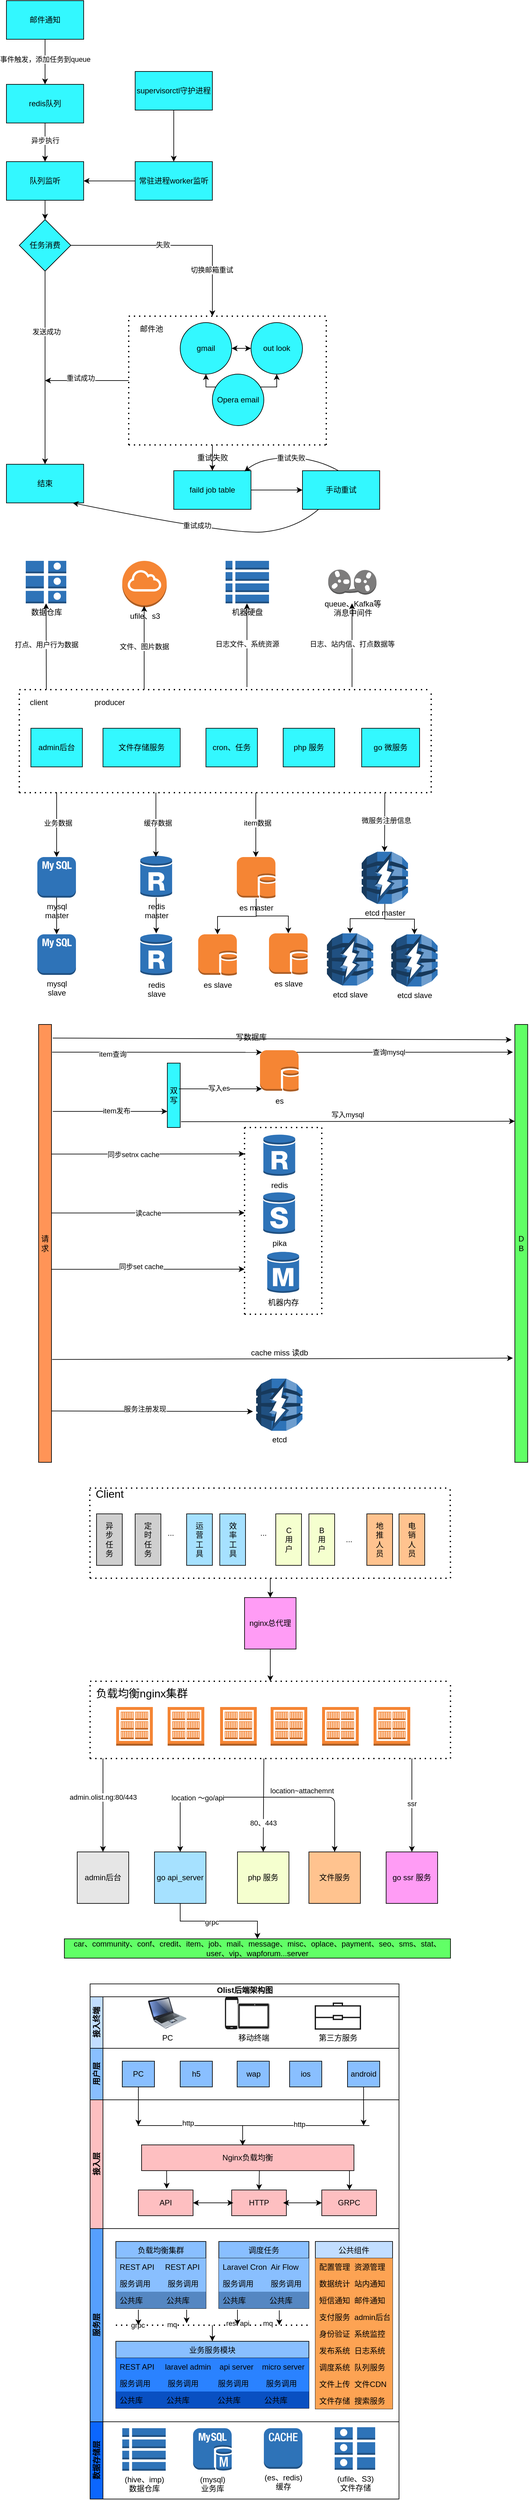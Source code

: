 <mxfile version="14.4.9" type="github">
  <diagram id="2X9w02Ml61jo0lZJwtkf" name="Page-1">
    <mxGraphModel dx="836" dy="376" grid="1" gridSize="10" guides="1" tooltips="1" connect="1" arrows="1" fold="1" page="1" pageScale="1" pageWidth="827" pageHeight="1169" math="0" shadow="0">
      <root>
        <mxCell id="0" />
        <mxCell id="1" parent="0" />
        <mxCell id="Lp_xnb2QCeQAAz86b2ZK-484" value="" style="edgeStyle=orthogonalEdgeStyle;rounded=0;orthogonalLoop=1;jettySize=auto;html=1;" edge="1" parent="1" source="Lp_xnb2QCeQAAz86b2ZK-482" target="Lp_xnb2QCeQAAz86b2ZK-483">
          <mxGeometry relative="1" as="geometry" />
        </mxCell>
        <mxCell id="Lp_xnb2QCeQAAz86b2ZK-487" value="事件触发，添加任务到queue" style="edgeLabel;html=1;align=center;verticalAlign=middle;resizable=0;points=[];" vertex="1" connectable="0" parent="Lp_xnb2QCeQAAz86b2ZK-484">
          <mxGeometry x="-0.36" y="-1" relative="1" as="geometry">
            <mxPoint x="1" y="8" as="offset" />
          </mxGeometry>
        </mxCell>
        <mxCell id="Lp_xnb2QCeQAAz86b2ZK-482" value="邮件通知" style="rounded=0;whiteSpace=wrap;html=1;fillColor=#33F8FF;" vertex="1" parent="1">
          <mxGeometry x="330" y="110" width="120" height="60" as="geometry" />
        </mxCell>
        <mxCell id="Lp_xnb2QCeQAAz86b2ZK-489" value="" style="edgeStyle=orthogonalEdgeStyle;rounded=0;orthogonalLoop=1;jettySize=auto;html=1;" edge="1" parent="1" source="Lp_xnb2QCeQAAz86b2ZK-483" target="Lp_xnb2QCeQAAz86b2ZK-488">
          <mxGeometry relative="1" as="geometry" />
        </mxCell>
        <mxCell id="Lp_xnb2QCeQAAz86b2ZK-498" value="异步执行" style="edgeLabel;html=1;align=center;verticalAlign=middle;resizable=0;points=[];" vertex="1" connectable="0" parent="Lp_xnb2QCeQAAz86b2ZK-489">
          <mxGeometry x="-0.125" relative="1" as="geometry">
            <mxPoint as="offset" />
          </mxGeometry>
        </mxCell>
        <mxCell id="Lp_xnb2QCeQAAz86b2ZK-483" value="redis队列" style="rounded=0;whiteSpace=wrap;html=1;fillColor=#33F8FF;" vertex="1" parent="1">
          <mxGeometry x="330" y="240" width="120" height="60" as="geometry" />
        </mxCell>
        <mxCell id="Lp_xnb2QCeQAAz86b2ZK-491" value="" style="edgeStyle=orthogonalEdgeStyle;rounded=0;orthogonalLoop=1;jettySize=auto;html=1;" edge="1" parent="1" source="Lp_xnb2QCeQAAz86b2ZK-488" target="Lp_xnb2QCeQAAz86b2ZK-490">
          <mxGeometry relative="1" as="geometry" />
        </mxCell>
        <mxCell id="Lp_xnb2QCeQAAz86b2ZK-500" value="" style="edgeStyle=orthogonalEdgeStyle;rounded=0;orthogonalLoop=1;jettySize=auto;html=1;entryX=1;entryY=0.5;entryDx=0;entryDy=0;exitX=0;exitY=0.5;exitDx=0;exitDy=0;" edge="1" parent="1" source="Lp_xnb2QCeQAAz86b2ZK-499" target="Lp_xnb2QCeQAAz86b2ZK-488">
          <mxGeometry relative="1" as="geometry">
            <mxPoint x="520" y="390" as="sourcePoint" />
          </mxGeometry>
        </mxCell>
        <mxCell id="Lp_xnb2QCeQAAz86b2ZK-488" value="队列监听" style="rounded=0;whiteSpace=wrap;html=1;fillColor=#33F8FF;" vertex="1" parent="1">
          <mxGeometry x="330" y="360" width="120" height="60" as="geometry" />
        </mxCell>
        <mxCell id="Lp_xnb2QCeQAAz86b2ZK-493" value="" style="edgeStyle=orthogonalEdgeStyle;rounded=0;orthogonalLoop=1;jettySize=auto;html=1;" edge="1" parent="1" source="Lp_xnb2QCeQAAz86b2ZK-490">
          <mxGeometry relative="1" as="geometry">
            <mxPoint x="650" y="600" as="targetPoint" />
            <Array as="points">
              <mxPoint x="650" y="490" />
              <mxPoint x="650" y="600" />
            </Array>
          </mxGeometry>
        </mxCell>
        <mxCell id="Lp_xnb2QCeQAAz86b2ZK-494" value="失败" style="edgeLabel;html=1;align=center;verticalAlign=middle;resizable=0;points=[];" vertex="1" connectable="0" parent="Lp_xnb2QCeQAAz86b2ZK-493">
          <mxGeometry x="-0.133" y="1" relative="1" as="geometry">
            <mxPoint as="offset" />
          </mxGeometry>
        </mxCell>
        <mxCell id="Lp_xnb2QCeQAAz86b2ZK-504" value="切换邮箱重试" style="edgeLabel;html=1;align=center;verticalAlign=middle;resizable=0;points=[];" vertex="1" connectable="0" parent="Lp_xnb2QCeQAAz86b2ZK-493">
          <mxGeometry x="0.565" y="-1" relative="1" as="geometry">
            <mxPoint as="offset" />
          </mxGeometry>
        </mxCell>
        <mxCell id="Lp_xnb2QCeQAAz86b2ZK-496" value="" style="edgeStyle=orthogonalEdgeStyle;rounded=0;orthogonalLoop=1;jettySize=auto;html=1;" edge="1" parent="1" source="Lp_xnb2QCeQAAz86b2ZK-490" target="Lp_xnb2QCeQAAz86b2ZK-495">
          <mxGeometry relative="1" as="geometry" />
        </mxCell>
        <mxCell id="Lp_xnb2QCeQAAz86b2ZK-497" value="发送成功" style="edgeLabel;html=1;align=center;verticalAlign=middle;resizable=0;points=[];" vertex="1" connectable="0" parent="Lp_xnb2QCeQAAz86b2ZK-496">
          <mxGeometry x="-0.378" y="2" relative="1" as="geometry">
            <mxPoint as="offset" />
          </mxGeometry>
        </mxCell>
        <mxCell id="Lp_xnb2QCeQAAz86b2ZK-490" value="任务消费" style="rhombus;whiteSpace=wrap;html=1;rounded=0;fillColor=#33F8FF;" vertex="1" parent="1">
          <mxGeometry x="350" y="450" width="80" height="80" as="geometry" />
        </mxCell>
        <mxCell id="Lp_xnb2QCeQAAz86b2ZK-495" value="结束" style="whiteSpace=wrap;html=1;rounded=0;fillColor=#33F8FF;" vertex="1" parent="1">
          <mxGeometry x="330" y="830" width="120" height="60" as="geometry" />
        </mxCell>
        <mxCell id="Lp_xnb2QCeQAAz86b2ZK-502" value="" style="edgeStyle=orthogonalEdgeStyle;rounded=0;orthogonalLoop=1;jettySize=auto;html=1;entryX=0.5;entryY=0;entryDx=0;entryDy=0;exitX=0.5;exitY=1;exitDx=0;exitDy=0;" edge="1" parent="1" source="Lp_xnb2QCeQAAz86b2ZK-501" target="Lp_xnb2QCeQAAz86b2ZK-499">
          <mxGeometry relative="1" as="geometry" />
        </mxCell>
        <mxCell id="Lp_xnb2QCeQAAz86b2ZK-499" value="常驻进程worker监听" style="whiteSpace=wrap;html=1;rounded=0;fillColor=#33F8FF;" vertex="1" parent="1">
          <mxGeometry x="530" y="360" width="120" height="60" as="geometry" />
        </mxCell>
        <mxCell id="Lp_xnb2QCeQAAz86b2ZK-501" value="supervisorctl守护进程" style="whiteSpace=wrap;html=1;rounded=0;fillColor=#33F8FF;" vertex="1" parent="1">
          <mxGeometry x="530" y="220" width="120" height="60" as="geometry" />
        </mxCell>
        <mxCell id="Lp_xnb2QCeQAAz86b2ZK-503" value="" style="endArrow=none;dashed=1;html=1;dashPattern=1 3;strokeWidth=2;" edge="1" parent="1">
          <mxGeometry width="50" height="50" relative="1" as="geometry">
            <mxPoint x="520" y="600" as="sourcePoint" />
            <mxPoint x="830" y="600" as="targetPoint" />
          </mxGeometry>
        </mxCell>
        <mxCell id="Lp_xnb2QCeQAAz86b2ZK-506" value="" style="endArrow=none;dashed=1;html=1;dashPattern=1 3;strokeWidth=2;" edge="1" parent="1">
          <mxGeometry width="50" height="50" relative="1" as="geometry">
            <mxPoint x="520" y="800" as="sourcePoint" />
            <mxPoint x="520" y="600" as="targetPoint" />
          </mxGeometry>
        </mxCell>
        <mxCell id="Lp_xnb2QCeQAAz86b2ZK-516" value="" style="edgeStyle=orthogonalEdgeStyle;rounded=0;orthogonalLoop=1;jettySize=auto;html=1;" edge="1" parent="1" source="Lp_xnb2QCeQAAz86b2ZK-510" target="Lp_xnb2QCeQAAz86b2ZK-511">
          <mxGeometry relative="1" as="geometry" />
        </mxCell>
        <mxCell id="Lp_xnb2QCeQAAz86b2ZK-510" value="gmail" style="ellipse;whiteSpace=wrap;html=1;aspect=fixed;fillColor=#33F8FF;" vertex="1" parent="1">
          <mxGeometry x="600" y="610" width="80" height="80" as="geometry" />
        </mxCell>
        <mxCell id="Lp_xnb2QCeQAAz86b2ZK-517" value="" style="edgeStyle=orthogonalEdgeStyle;rounded=0;orthogonalLoop=1;jettySize=auto;html=1;" edge="1" parent="1" source="Lp_xnb2QCeQAAz86b2ZK-511" target="Lp_xnb2QCeQAAz86b2ZK-510">
          <mxGeometry relative="1" as="geometry" />
        </mxCell>
        <mxCell id="Lp_xnb2QCeQAAz86b2ZK-511" value="out look" style="ellipse;whiteSpace=wrap;html=1;aspect=fixed;fillColor=#33F8FF;" vertex="1" parent="1">
          <mxGeometry x="710" y="610" width="80" height="80" as="geometry" />
        </mxCell>
        <mxCell id="Lp_xnb2QCeQAAz86b2ZK-518" value="" style="edgeStyle=orthogonalEdgeStyle;rounded=0;orthogonalLoop=1;jettySize=auto;html=1;" edge="1" parent="1" source="Lp_xnb2QCeQAAz86b2ZK-512">
          <mxGeometry relative="1" as="geometry">
            <mxPoint x="750" y="690" as="targetPoint" />
            <Array as="points">
              <mxPoint x="750" y="710" />
            </Array>
          </mxGeometry>
        </mxCell>
        <mxCell id="Lp_xnb2QCeQAAz86b2ZK-519" value="" style="edgeStyle=orthogonalEdgeStyle;rounded=0;orthogonalLoop=1;jettySize=auto;html=1;" edge="1" parent="1" source="Lp_xnb2QCeQAAz86b2ZK-512" target="Lp_xnb2QCeQAAz86b2ZK-510">
          <mxGeometry relative="1" as="geometry">
            <Array as="points">
              <mxPoint x="640" y="710" />
            </Array>
          </mxGeometry>
        </mxCell>
        <mxCell id="Lp_xnb2QCeQAAz86b2ZK-512" value="Opera email" style="ellipse;whiteSpace=wrap;html=1;aspect=fixed;fillColor=#33F8FF;" vertex="1" parent="1">
          <mxGeometry x="650" y="690" width="80" height="80" as="geometry" />
        </mxCell>
        <mxCell id="Lp_xnb2QCeQAAz86b2ZK-513" value="" style="endArrow=none;dashed=1;html=1;dashPattern=1 3;strokeWidth=2;" edge="1" parent="1">
          <mxGeometry width="50" height="50" relative="1" as="geometry">
            <mxPoint x="520" y="800" as="sourcePoint" />
            <mxPoint x="830" y="800" as="targetPoint" />
          </mxGeometry>
        </mxCell>
        <mxCell id="Lp_xnb2QCeQAAz86b2ZK-514" value="" style="endArrow=none;dashed=1;html=1;dashPattern=1 3;strokeWidth=2;" edge="1" parent="1">
          <mxGeometry width="50" height="50" relative="1" as="geometry">
            <mxPoint x="827" y="800" as="sourcePoint" />
            <mxPoint x="827" y="600" as="targetPoint" />
          </mxGeometry>
        </mxCell>
        <mxCell id="Lp_xnb2QCeQAAz86b2ZK-515" value="邮件池" style="text;html=1;align=center;verticalAlign=middle;resizable=0;points=[];autosize=1;" vertex="1" parent="1">
          <mxGeometry x="530" y="610" width="50" height="20" as="geometry" />
        </mxCell>
        <mxCell id="Lp_xnb2QCeQAAz86b2ZK-520" value="" style="endArrow=classic;html=1;" edge="1" parent="1">
          <mxGeometry width="50" height="50" relative="1" as="geometry">
            <mxPoint x="520" y="700" as="sourcePoint" />
            <mxPoint x="390" y="700" as="targetPoint" />
          </mxGeometry>
        </mxCell>
        <mxCell id="Lp_xnb2QCeQAAz86b2ZK-521" value="重试成功" style="edgeLabel;html=1;align=center;verticalAlign=middle;resizable=0;points=[];" vertex="1" connectable="0" parent="Lp_xnb2QCeQAAz86b2ZK-520">
          <mxGeometry x="0.154" y="-4" relative="1" as="geometry">
            <mxPoint as="offset" />
          </mxGeometry>
        </mxCell>
        <mxCell id="Lp_xnb2QCeQAAz86b2ZK-526" value="" style="edgeStyle=orthogonalEdgeStyle;rounded=0;orthogonalLoop=1;jettySize=auto;html=1;" edge="1" parent="1" source="Lp_xnb2QCeQAAz86b2ZK-522" target="Lp_xnb2QCeQAAz86b2ZK-525">
          <mxGeometry relative="1" as="geometry" />
        </mxCell>
        <mxCell id="Lp_xnb2QCeQAAz86b2ZK-522" value="faild job table" style="whiteSpace=wrap;html=1;rounded=0;fillColor=#33F8FF;" vertex="1" parent="1">
          <mxGeometry x="590" y="840" width="120" height="60" as="geometry" />
        </mxCell>
        <mxCell id="Lp_xnb2QCeQAAz86b2ZK-523" value="" style="endArrow=classic;html=1;" edge="1" parent="1" target="Lp_xnb2QCeQAAz86b2ZK-522">
          <mxGeometry width="50" height="50" relative="1" as="geometry">
            <mxPoint x="650" y="800" as="sourcePoint" />
            <mxPoint x="660" y="740" as="targetPoint" />
          </mxGeometry>
        </mxCell>
        <mxCell id="Lp_xnb2QCeQAAz86b2ZK-524" value="重试失败" style="text;html=1;align=center;verticalAlign=middle;resizable=0;points=[];autosize=1;" vertex="1" parent="1">
          <mxGeometry x="620" y="810" width="60" height="20" as="geometry" />
        </mxCell>
        <mxCell id="Lp_xnb2QCeQAAz86b2ZK-525" value="手动重试" style="whiteSpace=wrap;html=1;rounded=0;fillColor=#33F8FF;" vertex="1" parent="1">
          <mxGeometry x="790" y="840" width="120" height="60" as="geometry" />
        </mxCell>
        <mxCell id="Lp_xnb2QCeQAAz86b2ZK-529" value="" style="curved=1;endArrow=classic;html=1;entryX=0.858;entryY=1;entryDx=0;entryDy=0;entryPerimeter=0;" edge="1" parent="1" source="Lp_xnb2QCeQAAz86b2ZK-525" target="Lp_xnb2QCeQAAz86b2ZK-495">
          <mxGeometry width="50" height="50" relative="1" as="geometry">
            <mxPoint x="777" y="1000" as="sourcePoint" />
            <mxPoint x="827" y="950" as="targetPoint" />
            <Array as="points">
              <mxPoint x="780" y="930" />
              <mxPoint x="680" y="940" />
            </Array>
          </mxGeometry>
        </mxCell>
        <mxCell id="Lp_xnb2QCeQAAz86b2ZK-530" value="重试成功" style="edgeLabel;html=1;align=center;verticalAlign=middle;resizable=0;points=[];" vertex="1" connectable="0" parent="Lp_xnb2QCeQAAz86b2ZK-529">
          <mxGeometry x="0.018" y="-4" relative="1" as="geometry">
            <mxPoint as="offset" />
          </mxGeometry>
        </mxCell>
        <mxCell id="Lp_xnb2QCeQAAz86b2ZK-533" value="" style="curved=1;endArrow=classic;html=1;exitX=0.5;exitY=0;exitDx=0;exitDy=0;entryX=0.95;entryY=0.017;entryDx=0;entryDy=0;entryPerimeter=0;" edge="1" parent="1">
          <mxGeometry width="50" height="50" relative="1" as="geometry">
            <mxPoint x="846" y="840" as="sourcePoint" />
            <mxPoint x="700" y="841.02" as="targetPoint" />
            <Array as="points">
              <mxPoint x="810" y="820" />
              <mxPoint x="726" y="820" />
            </Array>
          </mxGeometry>
        </mxCell>
        <mxCell id="Lp_xnb2QCeQAAz86b2ZK-534" value="重试失败" style="edgeLabel;html=1;align=center;verticalAlign=middle;resizable=0;points=[];" vertex="1" connectable="0" parent="Lp_xnb2QCeQAAz86b2ZK-533">
          <mxGeometry x="0.212" y="2" relative="1" as="geometry">
            <mxPoint x="16.57" y="-2" as="offset" />
          </mxGeometry>
        </mxCell>
        <mxCell id="Lp_xnb2QCeQAAz86b2ZK-535" value="" style="edgeStyle=orthogonalEdgeStyle;rounded=0;orthogonalLoop=1;jettySize=auto;html=1;" edge="1" parent="1" source="Lp_xnb2QCeQAAz86b2ZK-536" target="Lp_xnb2QCeQAAz86b2ZK-541">
          <mxGeometry relative="1" as="geometry" />
        </mxCell>
        <mxCell id="Lp_xnb2QCeQAAz86b2ZK-536" value="mysql&lt;br&gt;master" style="outlineConnect=0;dashed=0;verticalLabelPosition=bottom;verticalAlign=top;align=center;html=1;shape=mxgraph.aws3.mysql_db_instance_2;fillColor=#2E73B8;gradientColor=none;" vertex="1" parent="1">
          <mxGeometry x="378" y="1440" width="60" height="63" as="geometry" />
        </mxCell>
        <mxCell id="Lp_xnb2QCeQAAz86b2ZK-537" value="admin后台" style="rounded=0;whiteSpace=wrap;html=1;fillColor=#33F8FF;" vertex="1" parent="1">
          <mxGeometry x="368" y="1240" width="80" height="60" as="geometry" />
        </mxCell>
        <mxCell id="Lp_xnb2QCeQAAz86b2ZK-538" value="go 微服务" style="rounded=0;whiteSpace=wrap;html=1;fillColor=#33F8FF;" vertex="1" parent="1">
          <mxGeometry x="882" y="1240" width="90" height="60" as="geometry" />
        </mxCell>
        <mxCell id="Lp_xnb2QCeQAAz86b2ZK-539" value="cron、任务" style="rounded=0;whiteSpace=wrap;html=1;fillColor=#33F8FF;" vertex="1" parent="1">
          <mxGeometry x="640" y="1240" width="80" height="60" as="geometry" />
        </mxCell>
        <mxCell id="Lp_xnb2QCeQAAz86b2ZK-540" value="文件存储服务" style="rounded=0;whiteSpace=wrap;html=1;fillColor=#33F8FF;" vertex="1" parent="1">
          <mxGeometry x="480" y="1240" width="120" height="60" as="geometry" />
        </mxCell>
        <mxCell id="Lp_xnb2QCeQAAz86b2ZK-541" value="mysql&lt;br&gt;slave" style="outlineConnect=0;dashed=0;verticalLabelPosition=bottom;verticalAlign=top;align=center;html=1;shape=mxgraph.aws3.mysql_db_instance_2;fillColor=#2E73B8;gradientColor=none;" vertex="1" parent="1">
          <mxGeometry x="378" y="1560" width="60" height="63" as="geometry" />
        </mxCell>
        <mxCell id="Lp_xnb2QCeQAAz86b2ZK-542" value="" style="edgeStyle=orthogonalEdgeStyle;rounded=0;orthogonalLoop=1;jettySize=auto;html=1;" edge="1" parent="1" source="Lp_xnb2QCeQAAz86b2ZK-543" target="Lp_xnb2QCeQAAz86b2ZK-544">
          <mxGeometry relative="1" as="geometry" />
        </mxCell>
        <mxCell id="Lp_xnb2QCeQAAz86b2ZK-543" value="redis&lt;br&gt;master" style="outlineConnect=0;dashed=0;verticalLabelPosition=bottom;verticalAlign=top;align=center;html=1;shape=mxgraph.aws3.rds_db_instance_read_replica;fillColor=#2E73B8;gradientColor=none;" vertex="1" parent="1">
          <mxGeometry x="538" y="1437" width="49.5" height="66" as="geometry" />
        </mxCell>
        <mxCell id="Lp_xnb2QCeQAAz86b2ZK-544" value="redis&lt;br&gt;slave" style="outlineConnect=0;dashed=0;verticalLabelPosition=bottom;verticalAlign=top;align=center;html=1;shape=mxgraph.aws3.rds_db_instance_read_replica;fillColor=#2E73B8;gradientColor=none;" vertex="1" parent="1">
          <mxGeometry x="538" y="1558.5" width="49.5" height="66" as="geometry" />
        </mxCell>
        <mxCell id="Lp_xnb2QCeQAAz86b2ZK-545" value="php 服务" style="rounded=0;whiteSpace=wrap;html=1;fillColor=#33F8FF;" vertex="1" parent="1">
          <mxGeometry x="760" y="1240" width="80" height="60" as="geometry" />
        </mxCell>
        <mxCell id="Lp_xnb2QCeQAAz86b2ZK-546" value="" style="edgeStyle=orthogonalEdgeStyle;rounded=0;orthogonalLoop=1;jettySize=auto;html=1;" edge="1" parent="1" source="Lp_xnb2QCeQAAz86b2ZK-548" target="Lp_xnb2QCeQAAz86b2ZK-549">
          <mxGeometry relative="1" as="geometry" />
        </mxCell>
        <mxCell id="Lp_xnb2QCeQAAz86b2ZK-547" value="" style="edgeStyle=orthogonalEdgeStyle;rounded=0;orthogonalLoop=1;jettySize=auto;html=1;" edge="1" parent="1" source="Lp_xnb2QCeQAAz86b2ZK-548" target="Lp_xnb2QCeQAAz86b2ZK-550">
          <mxGeometry relative="1" as="geometry" />
        </mxCell>
        <mxCell id="Lp_xnb2QCeQAAz86b2ZK-548" value="es master" style="outlineConnect=0;dashed=0;verticalLabelPosition=bottom;verticalAlign=top;align=center;html=1;shape=mxgraph.aws3.db_on_instance;fillColor=#F58534;gradientColor=none;" vertex="1" parent="1">
          <mxGeometry x="688" y="1440" width="60" height="64.5" as="geometry" />
        </mxCell>
        <mxCell id="Lp_xnb2QCeQAAz86b2ZK-549" value="es slave" style="outlineConnect=0;dashed=0;verticalLabelPosition=bottom;verticalAlign=top;align=center;html=1;shape=mxgraph.aws3.db_on_instance;fillColor=#F58534;gradientColor=none;" vertex="1" parent="1">
          <mxGeometry x="628" y="1560" width="60" height="64.5" as="geometry" />
        </mxCell>
        <mxCell id="Lp_xnb2QCeQAAz86b2ZK-550" value="es slave" style="outlineConnect=0;dashed=0;verticalLabelPosition=bottom;verticalAlign=top;align=center;html=1;shape=mxgraph.aws3.db_on_instance;fillColor=#F58534;gradientColor=none;" vertex="1" parent="1">
          <mxGeometry x="738" y="1558.5" width="60" height="64.5" as="geometry" />
        </mxCell>
        <mxCell id="Lp_xnb2QCeQAAz86b2ZK-551" value="" style="edgeStyle=orthogonalEdgeStyle;rounded=0;orthogonalLoop=1;jettySize=auto;html=1;" edge="1" parent="1" source="Lp_xnb2QCeQAAz86b2ZK-553" target="Lp_xnb2QCeQAAz86b2ZK-554">
          <mxGeometry relative="1" as="geometry" />
        </mxCell>
        <mxCell id="Lp_xnb2QCeQAAz86b2ZK-552" value="" style="edgeStyle=orthogonalEdgeStyle;rounded=0;orthogonalLoop=1;jettySize=auto;html=1;" edge="1" parent="1" source="Lp_xnb2QCeQAAz86b2ZK-553" target="Lp_xnb2QCeQAAz86b2ZK-555">
          <mxGeometry relative="1" as="geometry" />
        </mxCell>
        <mxCell id="Lp_xnb2QCeQAAz86b2ZK-553" value="etcd master" style="outlineConnect=0;dashed=0;verticalLabelPosition=bottom;verticalAlign=top;align=center;html=1;shape=mxgraph.aws3.db_accelerator;fillColor=#2E73B8;gradientColor=none;" vertex="1" parent="1">
          <mxGeometry x="882" y="1431.75" width="72" height="81" as="geometry" />
        </mxCell>
        <mxCell id="Lp_xnb2QCeQAAz86b2ZK-554" value="etcd slave" style="outlineConnect=0;dashed=0;verticalLabelPosition=bottom;verticalAlign=top;align=center;html=1;shape=mxgraph.aws3.db_accelerator;fillColor=#2E73B8;gradientColor=none;" vertex="1" parent="1">
          <mxGeometry x="828" y="1558.5" width="72" height="81" as="geometry" />
        </mxCell>
        <mxCell id="Lp_xnb2QCeQAAz86b2ZK-555" value="etcd slave" style="outlineConnect=0;dashed=0;verticalLabelPosition=bottom;verticalAlign=top;align=center;html=1;shape=mxgraph.aws3.db_accelerator;fillColor=#2E73B8;gradientColor=none;" vertex="1" parent="1">
          <mxGeometry x="928" y="1560" width="72" height="81" as="geometry" />
        </mxCell>
        <mxCell id="Lp_xnb2QCeQAAz86b2ZK-556" value="" style="endArrow=none;dashed=1;html=1;dashPattern=1 3;strokeWidth=2;" edge="1" parent="1">
          <mxGeometry width="50" height="50" relative="1" as="geometry">
            <mxPoint x="350" y="1180" as="sourcePoint" />
            <mxPoint x="990" y="1180" as="targetPoint" />
          </mxGeometry>
        </mxCell>
        <mxCell id="Lp_xnb2QCeQAAz86b2ZK-557" value="" style="endArrow=none;dashed=1;html=1;dashPattern=1 3;strokeWidth=2;" edge="1" parent="1">
          <mxGeometry width="50" height="50" relative="1" as="geometry">
            <mxPoint x="350" y="1340" as="sourcePoint" />
            <mxPoint x="350" y="1180" as="targetPoint" />
          </mxGeometry>
        </mxCell>
        <mxCell id="Lp_xnb2QCeQAAz86b2ZK-558" value="" style="endArrow=none;dashed=1;html=1;dashPattern=1 3;strokeWidth=2;" edge="1" parent="1">
          <mxGeometry width="50" height="50" relative="1" as="geometry">
            <mxPoint x="350" y="1340" as="sourcePoint" />
            <mxPoint x="990" y="1340" as="targetPoint" />
          </mxGeometry>
        </mxCell>
        <mxCell id="Lp_xnb2QCeQAAz86b2ZK-559" value="" style="endArrow=none;dashed=1;html=1;dashPattern=1 3;strokeWidth=2;" edge="1" parent="1">
          <mxGeometry width="50" height="50" relative="1" as="geometry">
            <mxPoint x="990" y="1340" as="sourcePoint" />
            <mxPoint x="990" y="1180" as="targetPoint" />
          </mxGeometry>
        </mxCell>
        <mxCell id="Lp_xnb2QCeQAAz86b2ZK-560" value="client" style="text;html=1;align=center;verticalAlign=middle;resizable=0;points=[];autosize=1;" vertex="1" parent="1">
          <mxGeometry x="360" y="1190" width="40" height="20" as="geometry" />
        </mxCell>
        <mxCell id="Lp_xnb2QCeQAAz86b2ZK-561" value="producer" style="text;html=1;align=center;verticalAlign=middle;resizable=0;points=[];autosize=1;" vertex="1" parent="1">
          <mxGeometry x="460" y="1190" width="60" height="20" as="geometry" />
        </mxCell>
        <mxCell id="Lp_xnb2QCeQAAz86b2ZK-562" value="数据仓库" style="outlineConnect=0;dashed=0;verticalLabelPosition=bottom;verticalAlign=top;align=center;html=1;shape=mxgraph.aws3.items;fillColor=#2E73B8;gradientColor=none;" vertex="1" parent="1">
          <mxGeometry x="360" y="980" width="63" height="66" as="geometry" />
        </mxCell>
        <mxCell id="Lp_xnb2QCeQAAz86b2ZK-563" value="ufile、s3" style="outlineConnect=0;dashed=0;verticalLabelPosition=bottom;verticalAlign=top;align=center;html=1;shape=mxgraph.aws3.internet_gateway;fillColor=#F58534;gradientColor=none;" vertex="1" parent="1">
          <mxGeometry x="510" y="980" width="69" height="72" as="geometry" />
        </mxCell>
        <mxCell id="Lp_xnb2QCeQAAz86b2ZK-564" value="机器硬盘" style="outlineConnect=0;dashed=0;verticalLabelPosition=bottom;verticalAlign=top;align=center;html=1;shape=mxgraph.aws3.table;fillColor=#2E73B8;gradientColor=none;" vertex="1" parent="1">
          <mxGeometry x="670.5" y="980" width="67.5" height="66" as="geometry" />
        </mxCell>
        <mxCell id="Lp_xnb2QCeQAAz86b2ZK-565" value="queue、Kafka等&lt;br&gt;消息中间件" style="outlineConnect=0;dashed=0;verticalLabelPosition=bottom;verticalAlign=top;align=center;html=1;shape=mxgraph.aws3.tape_storage;fillColor=#7D7C7C;gradientColor=none;" vertex="1" parent="1">
          <mxGeometry x="830" y="993.5" width="75" height="39" as="geometry" />
        </mxCell>
        <mxCell id="Lp_xnb2QCeQAAz86b2ZK-566" value="" style="endArrow=classic;html=1;entryX=0.5;entryY=0;entryDx=0;entryDy=0;entryPerimeter=0;" edge="1" parent="1" target="Lp_xnb2QCeQAAz86b2ZK-536">
          <mxGeometry width="50" height="50" relative="1" as="geometry">
            <mxPoint x="408" y="1340" as="sourcePoint" />
            <mxPoint x="740" y="1320" as="targetPoint" />
          </mxGeometry>
        </mxCell>
        <mxCell id="Lp_xnb2QCeQAAz86b2ZK-567" value="业务数据" style="edgeLabel;html=1;align=center;verticalAlign=middle;resizable=0;points=[];" vertex="1" connectable="0" parent="Lp_xnb2QCeQAAz86b2ZK-566">
          <mxGeometry x="-0.06" y="2" relative="1" as="geometry">
            <mxPoint as="offset" />
          </mxGeometry>
        </mxCell>
        <mxCell id="Lp_xnb2QCeQAAz86b2ZK-568" value="" style="endArrow=classic;html=1;entryX=0.5;entryY=0;entryDx=0;entryDy=0;entryPerimeter=0;" edge="1" parent="1">
          <mxGeometry width="50" height="50" relative="1" as="geometry">
            <mxPoint x="562.25" y="1340" as="sourcePoint" />
            <mxPoint x="562.25" y="1440" as="targetPoint" />
          </mxGeometry>
        </mxCell>
        <mxCell id="Lp_xnb2QCeQAAz86b2ZK-569" value="缓存数据" style="edgeLabel;html=1;align=center;verticalAlign=middle;resizable=0;points=[];" vertex="1" connectable="0" parent="Lp_xnb2QCeQAAz86b2ZK-568">
          <mxGeometry x="-0.06" y="2" relative="1" as="geometry">
            <mxPoint as="offset" />
          </mxGeometry>
        </mxCell>
        <mxCell id="Lp_xnb2QCeQAAz86b2ZK-570" value="" style="endArrow=classic;html=1;entryX=0.5;entryY=0;entryDx=0;entryDy=0;entryPerimeter=0;" edge="1" parent="1">
          <mxGeometry width="50" height="50" relative="1" as="geometry">
            <mxPoint x="717.5" y="1340" as="sourcePoint" />
            <mxPoint x="717.5" y="1440" as="targetPoint" />
          </mxGeometry>
        </mxCell>
        <mxCell id="Lp_xnb2QCeQAAz86b2ZK-571" value="item数据" style="edgeLabel;html=1;align=center;verticalAlign=middle;resizable=0;points=[];" vertex="1" connectable="0" parent="Lp_xnb2QCeQAAz86b2ZK-570">
          <mxGeometry x="-0.06" y="2" relative="1" as="geometry">
            <mxPoint as="offset" />
          </mxGeometry>
        </mxCell>
        <mxCell id="Lp_xnb2QCeQAAz86b2ZK-572" value="" style="endArrow=classic;html=1;entryX=0.5;entryY=0;entryDx=0;entryDy=0;entryPerimeter=0;" edge="1" parent="1">
          <mxGeometry width="50" height="50" relative="1" as="geometry">
            <mxPoint x="918" y="1340" as="sourcePoint" />
            <mxPoint x="917.5" y="1431.75" as="targetPoint" />
          </mxGeometry>
        </mxCell>
        <mxCell id="Lp_xnb2QCeQAAz86b2ZK-573" value="微服务注册信息" style="edgeLabel;html=1;align=center;verticalAlign=middle;resizable=0;points=[];" vertex="1" connectable="0" parent="Lp_xnb2QCeQAAz86b2ZK-572">
          <mxGeometry x="-0.06" y="2" relative="1" as="geometry">
            <mxPoint as="offset" />
          </mxGeometry>
        </mxCell>
        <mxCell id="Lp_xnb2QCeQAAz86b2ZK-574" value="" style="endArrow=classic;html=1;" edge="1" parent="1" target="Lp_xnb2QCeQAAz86b2ZK-562">
          <mxGeometry width="50" height="50" relative="1" as="geometry">
            <mxPoint x="392" y="1180" as="sourcePoint" />
            <mxPoint x="740" y="1140" as="targetPoint" />
          </mxGeometry>
        </mxCell>
        <mxCell id="Lp_xnb2QCeQAAz86b2ZK-575" value="打点、用户行为数据" style="edgeLabel;html=1;align=center;verticalAlign=middle;resizable=0;points=[];" vertex="1" connectable="0" parent="Lp_xnb2QCeQAAz86b2ZK-574">
          <mxGeometry x="0.298" relative="1" as="geometry">
            <mxPoint x="-0.24" y="17" as="offset" />
          </mxGeometry>
        </mxCell>
        <mxCell id="Lp_xnb2QCeQAAz86b2ZK-576" value="" style="endArrow=classic;html=1;" edge="1" parent="1">
          <mxGeometry width="50" height="50" relative="1" as="geometry">
            <mxPoint x="544" y="1180" as="sourcePoint" />
            <mxPoint x="543.999" y="1050" as="targetPoint" />
          </mxGeometry>
        </mxCell>
        <mxCell id="Lp_xnb2QCeQAAz86b2ZK-577" value="文件、图片数据" style="edgeLabel;html=1;align=center;verticalAlign=middle;resizable=0;points=[];" vertex="1" connectable="0" parent="Lp_xnb2QCeQAAz86b2ZK-576">
          <mxGeometry x="0.298" relative="1" as="geometry">
            <mxPoint x="-0.24" y="17" as="offset" />
          </mxGeometry>
        </mxCell>
        <mxCell id="Lp_xnb2QCeQAAz86b2ZK-578" value="" style="endArrow=classic;html=1;" edge="1" parent="1">
          <mxGeometry width="50" height="50" relative="1" as="geometry">
            <mxPoint x="703.75" y="1176" as="sourcePoint" />
            <mxPoint x="703.749" y="1046" as="targetPoint" />
          </mxGeometry>
        </mxCell>
        <mxCell id="Lp_xnb2QCeQAAz86b2ZK-579" value="日志文件、系统资源" style="edgeLabel;html=1;align=center;verticalAlign=middle;resizable=0;points=[];" vertex="1" connectable="0" parent="Lp_xnb2QCeQAAz86b2ZK-578">
          <mxGeometry x="0.298" relative="1" as="geometry">
            <mxPoint x="-0.24" y="17" as="offset" />
          </mxGeometry>
        </mxCell>
        <mxCell id="Lp_xnb2QCeQAAz86b2ZK-580" value="" style="endArrow=classic;html=1;" edge="1" parent="1">
          <mxGeometry width="50" height="50" relative="1" as="geometry">
            <mxPoint x="867" y="1176" as="sourcePoint" />
            <mxPoint x="866.999" y="1046" as="targetPoint" />
          </mxGeometry>
        </mxCell>
        <mxCell id="Lp_xnb2QCeQAAz86b2ZK-581" value="日志、站内信、打点数据等" style="edgeLabel;html=1;align=center;verticalAlign=middle;resizable=0;points=[];" vertex="1" connectable="0" parent="Lp_xnb2QCeQAAz86b2ZK-580">
          <mxGeometry x="0.298" relative="1" as="geometry">
            <mxPoint x="-0.24" y="17" as="offset" />
          </mxGeometry>
        </mxCell>
        <mxCell id="Lp_xnb2QCeQAAz86b2ZK-582" value="请求" style="rounded=0;whiteSpace=wrap;html=1;fillColor=#FF9457;" vertex="1" parent="1">
          <mxGeometry x="380" y="1700" width="20" height="680" as="geometry" />
        </mxCell>
        <mxCell id="Lp_xnb2QCeQAAz86b2ZK-583" value="D&lt;br&gt;B" style="rounded=0;whiteSpace=wrap;html=1;fillColor=#61FF66;" vertex="1" parent="1">
          <mxGeometry x="1120" y="1700" width="20" height="680" as="geometry" />
        </mxCell>
        <mxCell id="Lp_xnb2QCeQAAz86b2ZK-584" value="" style="endArrow=classic;html=1;entryX=-0.25;entryY=0.035;entryDx=0;entryDy=0;entryPerimeter=0;exitX=1.1;exitY=0.031;exitDx=0;exitDy=0;exitPerimeter=0;" edge="1" parent="1" source="Lp_xnb2QCeQAAz86b2ZK-582" target="Lp_xnb2QCeQAAz86b2ZK-583">
          <mxGeometry width="50" height="50" relative="1" as="geometry">
            <mxPoint x="730" y="1800" as="sourcePoint" />
            <mxPoint x="780" y="1750" as="targetPoint" />
          </mxGeometry>
        </mxCell>
        <mxCell id="Lp_xnb2QCeQAAz86b2ZK-585" value="写数据库" style="text;html=1;align=center;verticalAlign=middle;resizable=0;points=[];autosize=1;" vertex="1" parent="1">
          <mxGeometry x="680" y="1710" width="60" height="20" as="geometry" />
        </mxCell>
        <mxCell id="Lp_xnb2QCeQAAz86b2ZK-586" value="es" style="outlineConnect=0;dashed=0;verticalLabelPosition=bottom;verticalAlign=top;align=center;html=1;shape=mxgraph.aws3.db_on_instance;fillColor=#F58534;gradientColor=none;" vertex="1" parent="1">
          <mxGeometry x="724" y="1740" width="60" height="64.5" as="geometry" />
        </mxCell>
        <mxCell id="Lp_xnb2QCeQAAz86b2ZK-587" value="" style="endArrow=classic;html=1;entryX=0;entryY=0.75;entryDx=0;entryDy=0;" edge="1" parent="1" target="Lp_xnb2QCeQAAz86b2ZK-589">
          <mxGeometry width="50" height="50" relative="1" as="geometry">
            <mxPoint x="402" y="1835" as="sourcePoint" />
            <mxPoint x="780" y="1780" as="targetPoint" />
          </mxGeometry>
        </mxCell>
        <mxCell id="Lp_xnb2QCeQAAz86b2ZK-588" value="item发布" style="edgeLabel;html=1;align=center;verticalAlign=middle;resizable=0;points=[];" vertex="1" connectable="0" parent="Lp_xnb2QCeQAAz86b2ZK-587">
          <mxGeometry x="-0.31" y="1" relative="1" as="geometry">
            <mxPoint x="36.99" as="offset" />
          </mxGeometry>
        </mxCell>
        <mxCell id="Lp_xnb2QCeQAAz86b2ZK-589" value="双&lt;br&gt;写" style="rounded=0;whiteSpace=wrap;html=1;fillColor=#33F8FF;" vertex="1" parent="1">
          <mxGeometry x="580" y="1760" width="20" height="100" as="geometry" />
        </mxCell>
        <mxCell id="Lp_xnb2QCeQAAz86b2ZK-590" value="" style="endArrow=classic;html=1;exitX=1.067;exitY=0.91;exitDx=0;exitDy=0;entryX=0;entryY=0.221;entryDx=0;entryDy=0;entryPerimeter=0;exitPerimeter=0;" edge="1" parent="1" source="Lp_xnb2QCeQAAz86b2ZK-589" target="Lp_xnb2QCeQAAz86b2ZK-583">
          <mxGeometry width="50" height="50" relative="1" as="geometry">
            <mxPoint x="620" y="1820" as="sourcePoint" />
            <mxPoint x="1116" y="1820" as="targetPoint" />
            <Array as="points" />
          </mxGeometry>
        </mxCell>
        <mxCell id="Lp_xnb2QCeQAAz86b2ZK-591" value="写入mysql" style="edgeLabel;html=1;align=center;verticalAlign=middle;resizable=0;points=[];" vertex="1" connectable="0" parent="Lp_xnb2QCeQAAz86b2ZK-590">
          <mxGeometry x="-0.191" y="2" relative="1" as="geometry">
            <mxPoint x="48.66" y="-8.82" as="offset" />
          </mxGeometry>
        </mxCell>
        <mxCell id="Lp_xnb2QCeQAAz86b2ZK-592" value="" style="endArrow=classic;html=1;entryX=0.05;entryY=0.93;entryDx=0;entryDy=0;entryPerimeter=0;exitX=0.9;exitY=0.4;exitDx=0;exitDy=0;exitPerimeter=0;" edge="1" parent="1" source="Lp_xnb2QCeQAAz86b2ZK-589" target="Lp_xnb2QCeQAAz86b2ZK-586">
          <mxGeometry width="50" height="50" relative="1" as="geometry">
            <mxPoint x="612" y="1800" as="sourcePoint" />
            <mxPoint x="820" y="1797" as="targetPoint" />
          </mxGeometry>
        </mxCell>
        <mxCell id="Lp_xnb2QCeQAAz86b2ZK-593" value="写入es" style="edgeLabel;html=1;align=center;verticalAlign=middle;resizable=0;points=[];" vertex="1" connectable="0" parent="Lp_xnb2QCeQAAz86b2ZK-592">
          <mxGeometry x="-0.05" y="1" relative="1" as="geometry">
            <mxPoint as="offset" />
          </mxGeometry>
        </mxCell>
        <mxCell id="Lp_xnb2QCeQAAz86b2ZK-594" value="" style="endArrow=classic;html=1;entryX=0.05;entryY=0.05;entryDx=0;entryDy=0;entryPerimeter=0;" edge="1" parent="1" target="Lp_xnb2QCeQAAz86b2ZK-586">
          <mxGeometry width="50" height="50" relative="1" as="geometry">
            <mxPoint x="401" y="1743" as="sourcePoint" />
            <mxPoint x="820" y="1750" as="targetPoint" />
          </mxGeometry>
        </mxCell>
        <mxCell id="Lp_xnb2QCeQAAz86b2ZK-595" value="item查询" style="edgeLabel;html=1;align=center;verticalAlign=middle;resizable=0;points=[];" vertex="1" connectable="0" parent="Lp_xnb2QCeQAAz86b2ZK-594">
          <mxGeometry x="-0.427" y="-3" relative="1" as="geometry">
            <mxPoint as="offset" />
          </mxGeometry>
        </mxCell>
        <mxCell id="Lp_xnb2QCeQAAz86b2ZK-596" value="" style="endArrow=classic;html=1;exitX=0.95;exitY=0.05;exitDx=0;exitDy=0;exitPerimeter=0;" edge="1" parent="1" source="Lp_xnb2QCeQAAz86b2ZK-586">
          <mxGeometry width="50" height="50" relative="1" as="geometry">
            <mxPoint x="730" y="1840" as="sourcePoint" />
            <mxPoint x="1117" y="1743" as="targetPoint" />
          </mxGeometry>
        </mxCell>
        <mxCell id="Lp_xnb2QCeQAAz86b2ZK-597" value="查询mysql" style="edgeLabel;html=1;align=center;verticalAlign=middle;resizable=0;points=[];" vertex="1" connectable="0" parent="Lp_xnb2QCeQAAz86b2ZK-596">
          <mxGeometry x="-0.148" relative="1" as="geometry">
            <mxPoint as="offset" />
          </mxGeometry>
        </mxCell>
        <mxCell id="Lp_xnb2QCeQAAz86b2ZK-598" value="redis" style="outlineConnect=0;dashed=0;verticalLabelPosition=bottom;verticalAlign=top;align=center;html=1;shape=mxgraph.aws3.rds_db_instance_read_replica;fillColor=#2E73B8;gradientColor=none;" vertex="1" parent="1">
          <mxGeometry x="729.25" y="1870" width="49.5" height="66" as="geometry" />
        </mxCell>
        <mxCell id="Lp_xnb2QCeQAAz86b2ZK-599" value="机器内存" style="outlineConnect=0;dashed=0;verticalLabelPosition=bottom;verticalAlign=top;align=center;html=1;shape=mxgraph.aws3.rds_db_instance;fillColor=#2E73B8;gradientColor=none;" vertex="1" parent="1">
          <mxGeometry x="735.25" y="2052" width="49.5" height="66" as="geometry" />
        </mxCell>
        <mxCell id="Lp_xnb2QCeQAAz86b2ZK-600" value="etcd" style="outlineConnect=0;dashed=0;verticalLabelPosition=bottom;verticalAlign=top;align=center;html=1;shape=mxgraph.aws3.db_accelerator;fillColor=#2E73B8;gradientColor=none;" vertex="1" parent="1">
          <mxGeometry x="718" y="2250" width="72" height="81" as="geometry" />
        </mxCell>
        <mxCell id="Lp_xnb2QCeQAAz86b2ZK-601" value="pika" style="outlineConnect=0;dashed=0;verticalLabelPosition=bottom;verticalAlign=top;align=center;html=1;shape=mxgraph.aws3.rds_db_instance_standby_multi_az;fillColor=#2E73B8;gradientColor=none;" vertex="1" parent="1">
          <mxGeometry x="729" y="1960" width="49.5" height="66" as="geometry" />
        </mxCell>
        <mxCell id="Lp_xnb2QCeQAAz86b2ZK-602" value="" style="endArrow=none;dashed=1;html=1;dashPattern=1 3;strokeWidth=2;" edge="1" parent="1">
          <mxGeometry width="50" height="50" relative="1" as="geometry">
            <mxPoint x="700" y="2150" as="sourcePoint" />
            <mxPoint x="700" y="1860" as="targetPoint" />
          </mxGeometry>
        </mxCell>
        <mxCell id="Lp_xnb2QCeQAAz86b2ZK-603" value="" style="endArrow=none;dashed=1;html=1;dashPattern=1 3;strokeWidth=2;" edge="1" parent="1">
          <mxGeometry width="50" height="50" relative="1" as="geometry">
            <mxPoint x="700" y="1860" as="sourcePoint" />
            <mxPoint x="820" y="1860" as="targetPoint" />
          </mxGeometry>
        </mxCell>
        <mxCell id="Lp_xnb2QCeQAAz86b2ZK-604" value="" style="endArrow=none;dashed=1;html=1;dashPattern=1 3;strokeWidth=2;" edge="1" parent="1">
          <mxGeometry width="50" height="50" relative="1" as="geometry">
            <mxPoint x="820" y="2150" as="sourcePoint" />
            <mxPoint x="820" y="1860" as="targetPoint" />
          </mxGeometry>
        </mxCell>
        <mxCell id="Lp_xnb2QCeQAAz86b2ZK-605" value="" style="endArrow=none;dashed=1;html=1;dashPattern=1 3;strokeWidth=2;" edge="1" parent="1">
          <mxGeometry width="50" height="50" relative="1" as="geometry">
            <mxPoint x="700" y="2150" as="sourcePoint" />
            <mxPoint x="820" y="2150" as="targetPoint" />
          </mxGeometry>
        </mxCell>
        <mxCell id="Lp_xnb2QCeQAAz86b2ZK-606" value="" style="endArrow=classic;html=1;exitX=1;exitY=0.296;exitDx=0;exitDy=0;exitPerimeter=0;" edge="1" parent="1" source="Lp_xnb2QCeQAAz86b2ZK-582">
          <mxGeometry x="-0.001" y="-109" width="50" height="50" relative="1" as="geometry">
            <mxPoint x="730" y="2040" as="sourcePoint" />
            <mxPoint x="700" y="1901" as="targetPoint" />
            <mxPoint as="offset" />
          </mxGeometry>
        </mxCell>
        <mxCell id="Lp_xnb2QCeQAAz86b2ZK-607" value="同步setnx cache" style="edgeLabel;html=1;align=center;verticalAlign=middle;resizable=0;points=[];" vertex="1" connectable="0" parent="Lp_xnb2QCeQAAz86b2ZK-606">
          <mxGeometry x="-0.153" y="-1" relative="1" as="geometry">
            <mxPoint as="offset" />
          </mxGeometry>
        </mxCell>
        <mxCell id="Lp_xnb2QCeQAAz86b2ZK-608" value="读cache" style="endArrow=classic;html=1;exitX=1;exitY=0.296;exitDx=0;exitDy=0;exitPerimeter=0;" edge="1" parent="1">
          <mxGeometry width="50" height="50" relative="1" as="geometry">
            <mxPoint x="400" y="1992.78" as="sourcePoint" />
            <mxPoint x="700" y="1992.5" as="targetPoint" />
          </mxGeometry>
        </mxCell>
        <mxCell id="Lp_xnb2QCeQAAz86b2ZK-609" value="" style="endArrow=classic;html=1;exitX=1;exitY=0.296;exitDx=0;exitDy=0;exitPerimeter=0;" edge="1" parent="1">
          <mxGeometry x="-0.133" y="120" width="50" height="50" relative="1" as="geometry">
            <mxPoint x="400" y="2080.28" as="sourcePoint" />
            <mxPoint x="700" y="2080" as="targetPoint" />
            <mxPoint as="offset" />
          </mxGeometry>
        </mxCell>
        <mxCell id="Lp_xnb2QCeQAAz86b2ZK-610" value="同步set cache" style="edgeLabel;html=1;align=center;verticalAlign=middle;resizable=0;points=[];" vertex="1" connectable="0" parent="Lp_xnb2QCeQAAz86b2ZK-609">
          <mxGeometry x="-0.073" y="4" relative="1" as="geometry">
            <mxPoint as="offset" />
          </mxGeometry>
        </mxCell>
        <mxCell id="Lp_xnb2QCeQAAz86b2ZK-611" value="" style="endArrow=classic;html=1;exitX=1.05;exitY=0.765;exitDx=0;exitDy=0;exitPerimeter=0;entryX=-0.15;entryY=0.762;entryDx=0;entryDy=0;entryPerimeter=0;" edge="1" parent="1" source="Lp_xnb2QCeQAAz86b2ZK-582" target="Lp_xnb2QCeQAAz86b2ZK-583">
          <mxGeometry width="50" height="50" relative="1" as="geometry">
            <mxPoint x="730" y="2200" as="sourcePoint" />
            <mxPoint x="780" y="2150" as="targetPoint" />
          </mxGeometry>
        </mxCell>
        <mxCell id="Lp_xnb2QCeQAAz86b2ZK-612" value="cache miss 读db" style="text;html=1;align=center;verticalAlign=middle;resizable=0;points=[];autosize=1;" vertex="1" parent="1">
          <mxGeometry x="704" y="2200" width="100" height="20" as="geometry" />
        </mxCell>
        <mxCell id="Lp_xnb2QCeQAAz86b2ZK-613" value="" style="endArrow=classic;html=1;exitX=1;exitY=0.296;exitDx=0;exitDy=0;exitPerimeter=0;entryX=-0.069;entryY=0.63;entryDx=0;entryDy=0;entryPerimeter=0;" edge="1" parent="1" target="Lp_xnb2QCeQAAz86b2ZK-600">
          <mxGeometry x="-0.133" y="120" width="50" height="50" relative="1" as="geometry">
            <mxPoint x="400" y="2300.28" as="sourcePoint" />
            <mxPoint x="700" y="2300" as="targetPoint" />
            <mxPoint as="offset" />
          </mxGeometry>
        </mxCell>
        <mxCell id="Lp_xnb2QCeQAAz86b2ZK-614" value="服务注册发现" style="edgeLabel;html=1;align=center;verticalAlign=middle;resizable=0;points=[];" vertex="1" connectable="0" parent="Lp_xnb2QCeQAAz86b2ZK-613">
          <mxGeometry x="-0.073" y="4" relative="1" as="geometry">
            <mxPoint as="offset" />
          </mxGeometry>
        </mxCell>
        <mxCell id="Lp_xnb2QCeQAAz86b2ZK-615" value="" style="edgeStyle=orthogonalEdgeStyle;rounded=0;orthogonalLoop=1;jettySize=auto;html=1;" edge="1" parent="1" source="Lp_xnb2QCeQAAz86b2ZK-616">
          <mxGeometry relative="1" as="geometry">
            <mxPoint x="740" y="2720" as="targetPoint" />
          </mxGeometry>
        </mxCell>
        <mxCell id="Lp_xnb2QCeQAAz86b2ZK-616" value="nginx总代理" style="whiteSpace=wrap;html=1;aspect=fixed;fillColor=#FF9CF5;" vertex="1" parent="1">
          <mxGeometry x="700" y="2590" width="80" height="80" as="geometry" />
        </mxCell>
        <mxCell id="Lp_xnb2QCeQAAz86b2ZK-617" value="admin后台" style="whiteSpace=wrap;html=1;aspect=fixed;fillColor=#E6E6E6;" vertex="1" parent="1">
          <mxGeometry x="440" y="2985" width="80" height="80" as="geometry" />
        </mxCell>
        <mxCell id="Lp_xnb2QCeQAAz86b2ZK-618" value="" style="edgeStyle=orthogonalEdgeStyle;rounded=0;orthogonalLoop=1;jettySize=auto;html=1;" edge="1" parent="1" source="Lp_xnb2QCeQAAz86b2ZK-620" target="Lp_xnb2QCeQAAz86b2ZK-662">
          <mxGeometry relative="1" as="geometry" />
        </mxCell>
        <mxCell id="Lp_xnb2QCeQAAz86b2ZK-619" value="grpc" style="edgeLabel;html=1;align=center;verticalAlign=middle;resizable=0;points=[];" vertex="1" connectable="0" parent="Lp_xnb2QCeQAAz86b2ZK-618">
          <mxGeometry x="-0.127" y="-1" relative="1" as="geometry">
            <mxPoint as="offset" />
          </mxGeometry>
        </mxCell>
        <mxCell id="Lp_xnb2QCeQAAz86b2ZK-620" value="go api_server" style="whiteSpace=wrap;html=1;aspect=fixed;fillColor=#A6E1FF;" vertex="1" parent="1">
          <mxGeometry x="560" y="2985" width="80" height="80" as="geometry" />
        </mxCell>
        <mxCell id="Lp_xnb2QCeQAAz86b2ZK-621" value="php 服务" style="whiteSpace=wrap;html=1;aspect=fixed;fillColor=#F5FFCF;" vertex="1" parent="1">
          <mxGeometry x="689" y="2985" width="80" height="80" as="geometry" />
        </mxCell>
        <mxCell id="Lp_xnb2QCeQAAz86b2ZK-622" value="文件服务" style="whiteSpace=wrap;html=1;aspect=fixed;fillColor=#FFC38F;" vertex="1" parent="1">
          <mxGeometry x="800" y="2985" width="80" height="80" as="geometry" />
        </mxCell>
        <mxCell id="Lp_xnb2QCeQAAz86b2ZK-623" value="go ssr 服务" style="whiteSpace=wrap;html=1;aspect=fixed;fillColor=#FF9CF5;" vertex="1" parent="1">
          <mxGeometry x="920" y="2985" width="80" height="80" as="geometry" />
        </mxCell>
        <mxCell id="Lp_xnb2QCeQAAz86b2ZK-624" value="" style="outlineConnect=0;dashed=0;verticalLabelPosition=bottom;verticalAlign=top;align=center;html=1;shape=mxgraph.aws3.ecr_registry;fillColor=#F58534;gradientColor=none;" vertex="1" parent="1">
          <mxGeometry x="500.5" y="2760" width="57" height="60" as="geometry" />
        </mxCell>
        <mxCell id="Lp_xnb2QCeQAAz86b2ZK-625" value="" style="outlineConnect=0;dashed=0;verticalLabelPosition=bottom;verticalAlign=top;align=center;html=1;shape=mxgraph.aws3.ecr_registry;fillColor=#F58534;gradientColor=none;" vertex="1" parent="1">
          <mxGeometry x="900.5" y="2760" width="57" height="60" as="geometry" />
        </mxCell>
        <mxCell id="Lp_xnb2QCeQAAz86b2ZK-626" value="" style="outlineConnect=0;dashed=0;verticalLabelPosition=bottom;verticalAlign=top;align=center;html=1;shape=mxgraph.aws3.ecr_registry;fillColor=#F58534;gradientColor=none;" vertex="1" parent="1">
          <mxGeometry x="820.5" y="2760" width="57" height="60" as="geometry" />
        </mxCell>
        <mxCell id="Lp_xnb2QCeQAAz86b2ZK-627" value="" style="outlineConnect=0;dashed=0;verticalLabelPosition=bottom;verticalAlign=top;align=center;html=1;shape=mxgraph.aws3.ecr_registry;fillColor=#F58534;gradientColor=none;" vertex="1" parent="1">
          <mxGeometry x="580.5" y="2760" width="57" height="60" as="geometry" />
        </mxCell>
        <mxCell id="Lp_xnb2QCeQAAz86b2ZK-628" value="" style="outlineConnect=0;dashed=0;verticalLabelPosition=bottom;verticalAlign=top;align=center;html=1;shape=mxgraph.aws3.ecr_registry;fillColor=#F58534;gradientColor=none;" vertex="1" parent="1">
          <mxGeometry x="662" y="2760" width="57" height="60" as="geometry" />
        </mxCell>
        <mxCell id="Lp_xnb2QCeQAAz86b2ZK-629" value="" style="outlineConnect=0;dashed=0;verticalLabelPosition=bottom;verticalAlign=top;align=center;html=1;shape=mxgraph.aws3.ecr_registry;fillColor=#F58534;gradientColor=none;" vertex="1" parent="1">
          <mxGeometry x="740.5" y="2760" width="57" height="60" as="geometry" />
        </mxCell>
        <mxCell id="Lp_xnb2QCeQAAz86b2ZK-630" value="" style="endArrow=none;dashed=1;html=1;dashPattern=1 3;strokeWidth=2;" edge="1" parent="1">
          <mxGeometry width="50" height="50" relative="1" as="geometry">
            <mxPoint x="460" y="2720" as="sourcePoint" />
            <mxPoint x="1020" y="2720" as="targetPoint" />
          </mxGeometry>
        </mxCell>
        <mxCell id="Lp_xnb2QCeQAAz86b2ZK-631" value="" style="endArrow=none;dashed=1;html=1;dashPattern=1 3;strokeWidth=2;" edge="1" parent="1">
          <mxGeometry width="50" height="50" relative="1" as="geometry">
            <mxPoint x="1020" y="2840" as="sourcePoint" />
            <mxPoint x="1020" y="2720" as="targetPoint" />
          </mxGeometry>
        </mxCell>
        <mxCell id="Lp_xnb2QCeQAAz86b2ZK-632" value="" style="endArrow=none;dashed=1;html=1;dashPattern=1 3;strokeWidth=2;" edge="1" parent="1">
          <mxGeometry width="50" height="50" relative="1" as="geometry">
            <mxPoint x="460" y="2840" as="sourcePoint" />
            <mxPoint x="1020" y="2840" as="targetPoint" />
          </mxGeometry>
        </mxCell>
        <mxCell id="Lp_xnb2QCeQAAz86b2ZK-633" value="" style="endArrow=none;dashed=1;html=1;dashPattern=1 3;strokeWidth=2;" edge="1" parent="1">
          <mxGeometry width="50" height="50" relative="1" as="geometry">
            <mxPoint x="460" y="2840" as="sourcePoint" />
            <mxPoint x="460" y="2720" as="targetPoint" />
          </mxGeometry>
        </mxCell>
        <mxCell id="Lp_xnb2QCeQAAz86b2ZK-634" value="" style="endArrow=none;dashed=1;html=1;dashPattern=1 3;strokeWidth=2;" edge="1" parent="1">
          <mxGeometry width="50" height="50" relative="1" as="geometry">
            <mxPoint x="459.5" y="2420" as="sourcePoint" />
            <mxPoint x="1019.5" y="2420" as="targetPoint" />
          </mxGeometry>
        </mxCell>
        <mxCell id="Lp_xnb2QCeQAAz86b2ZK-635" value="" style="endArrow=none;dashed=1;html=1;dashPattern=1 3;strokeWidth=2;" edge="1" parent="1">
          <mxGeometry width="50" height="50" relative="1" as="geometry">
            <mxPoint x="1020" y="2560" as="sourcePoint" />
            <mxPoint x="1019.5" y="2420" as="targetPoint" />
          </mxGeometry>
        </mxCell>
        <mxCell id="Lp_xnb2QCeQAAz86b2ZK-636" value="" style="endArrow=none;dashed=1;html=1;dashPattern=1 3;strokeWidth=2;" edge="1" parent="1">
          <mxGeometry width="50" height="50" relative="1" as="geometry">
            <mxPoint x="460" y="2560" as="sourcePoint" />
            <mxPoint x="1020" y="2560" as="targetPoint" />
          </mxGeometry>
        </mxCell>
        <mxCell id="Lp_xnb2QCeQAAz86b2ZK-637" value="" style="endArrow=none;dashed=1;html=1;dashPattern=1 3;strokeWidth=2;" edge="1" parent="1">
          <mxGeometry width="50" height="50" relative="1" as="geometry">
            <mxPoint x="460" y="2560" as="sourcePoint" />
            <mxPoint x="459.5" y="2420" as="targetPoint" />
          </mxGeometry>
        </mxCell>
        <mxCell id="Lp_xnb2QCeQAAz86b2ZK-638" value="异&lt;br&gt;步&lt;br&gt;任&lt;br&gt;务" style="rounded=0;whiteSpace=wrap;html=1;fillColor=#CFCFCF;" vertex="1" parent="1">
          <mxGeometry x="470" y="2460" width="40" height="80" as="geometry" />
        </mxCell>
        <mxCell id="Lp_xnb2QCeQAAz86b2ZK-639" value="定&lt;br&gt;时&lt;br&gt;任&lt;br&gt;务" style="rounded=0;whiteSpace=wrap;html=1;fillColor=#CFCFCF;" vertex="1" parent="1">
          <mxGeometry x="530" y="2460" width="40" height="80" as="geometry" />
        </mxCell>
        <mxCell id="Lp_xnb2QCeQAAz86b2ZK-640" value="..." style="text;html=1;align=center;verticalAlign=middle;resizable=0;points=[];autosize=1;" vertex="1" parent="1">
          <mxGeometry x="570" y="2480" width="30" height="20" as="geometry" />
        </mxCell>
        <mxCell id="Lp_xnb2QCeQAAz86b2ZK-641" value="运&lt;br&gt;营&lt;br&gt;工&lt;br&gt;具" style="rounded=0;whiteSpace=wrap;html=1;fillColor=#A6E1FF;" vertex="1" parent="1">
          <mxGeometry x="610" y="2460" width="40" height="80" as="geometry" />
        </mxCell>
        <mxCell id="Lp_xnb2QCeQAAz86b2ZK-642" value="效&lt;br&gt;率&lt;br&gt;工&lt;br&gt;具" style="rounded=0;whiteSpace=wrap;html=1;fillColor=#A6E1FF;" vertex="1" parent="1">
          <mxGeometry x="661.5" y="2460" width="40" height="80" as="geometry" />
        </mxCell>
        <mxCell id="Lp_xnb2QCeQAAz86b2ZK-643" value="..." style="text;html=1;align=center;verticalAlign=middle;resizable=0;points=[];autosize=1;" vertex="1" parent="1">
          <mxGeometry x="714" y="2480" width="30" height="20" as="geometry" />
        </mxCell>
        <mxCell id="Lp_xnb2QCeQAAz86b2ZK-644" value="C&lt;br&gt;用&lt;br&gt;户" style="rounded=0;whiteSpace=wrap;html=1;fillColor=#F5FFCF;" vertex="1" parent="1">
          <mxGeometry x="748.5" y="2460" width="40" height="80" as="geometry" />
        </mxCell>
        <mxCell id="Lp_xnb2QCeQAAz86b2ZK-645" value="B&lt;br&gt;用&lt;br&gt;户" style="rounded=0;whiteSpace=wrap;html=1;fillColor=#F5FFCF;" vertex="1" parent="1">
          <mxGeometry x="800" y="2460" width="40" height="80" as="geometry" />
        </mxCell>
        <mxCell id="Lp_xnb2QCeQAAz86b2ZK-646" value="地&lt;br&gt;推&lt;br&gt;人&lt;br&gt;员" style="rounded=0;whiteSpace=wrap;html=1;fillColor=#FFC38F;" vertex="1" parent="1">
          <mxGeometry x="890" y="2460" width="40" height="80" as="geometry" />
        </mxCell>
        <mxCell id="Lp_xnb2QCeQAAz86b2ZK-647" value="&lt;font style=&quot;font-size: 17px&quot;&gt;Client&lt;/font&gt;" style="text;html=1;align=center;verticalAlign=middle;resizable=0;points=[];autosize=1;" vertex="1" parent="1">
          <mxGeometry x="460" y="2420" width="60" height="20" as="geometry" />
        </mxCell>
        <mxCell id="Lp_xnb2QCeQAAz86b2ZK-648" value="..." style="text;html=1;align=center;verticalAlign=middle;resizable=0;points=[];autosize=1;" vertex="1" parent="1">
          <mxGeometry x="847" y="2490" width="30" height="20" as="geometry" />
        </mxCell>
        <mxCell id="Lp_xnb2QCeQAAz86b2ZK-649" value="电&lt;br&gt;销&lt;br&gt;人&lt;br&gt;员" style="rounded=0;whiteSpace=wrap;html=1;fillColor=#FFC38F;" vertex="1" parent="1">
          <mxGeometry x="940" y="2460" width="40" height="80" as="geometry" />
        </mxCell>
        <mxCell id="Lp_xnb2QCeQAAz86b2ZK-650" value="" style="endArrow=classic;html=1;entryX=0.5;entryY=0;entryDx=0;entryDy=0;" edge="1" parent="1" target="Lp_xnb2QCeQAAz86b2ZK-616">
          <mxGeometry width="50" height="50" relative="1" as="geometry">
            <mxPoint x="740" y="2560" as="sourcePoint" />
            <mxPoint x="750" y="2520" as="targetPoint" />
          </mxGeometry>
        </mxCell>
        <mxCell id="Lp_xnb2QCeQAAz86b2ZK-651" value="&lt;font style=&quot;font-size: 17px&quot;&gt;负载均衡nginx集群&lt;/font&gt;" style="text;html=1;align=center;verticalAlign=middle;resizable=0;points=[];autosize=1;" vertex="1" parent="1">
          <mxGeometry x="460" y="2730" width="160" height="20" as="geometry" />
        </mxCell>
        <mxCell id="Lp_xnb2QCeQAAz86b2ZK-652" value="" style="endArrow=classic;html=1;entryX=0.5;entryY=0;entryDx=0;entryDy=0;" edge="1" parent="1" target="Lp_xnb2QCeQAAz86b2ZK-621">
          <mxGeometry width="50" height="50" relative="1" as="geometry">
            <mxPoint x="730" y="2840" as="sourcePoint" />
            <mxPoint x="734" y="2970" as="targetPoint" />
          </mxGeometry>
        </mxCell>
        <mxCell id="Lp_xnb2QCeQAAz86b2ZK-653" value="80、443" style="edgeLabel;html=1;align=center;verticalAlign=middle;resizable=0;points=[];" vertex="1" connectable="0" parent="Lp_xnb2QCeQAAz86b2ZK-652">
          <mxGeometry x="-0.076" y="-1" relative="1" as="geometry">
            <mxPoint x="0.46" y="33.01" as="offset" />
          </mxGeometry>
        </mxCell>
        <mxCell id="Lp_xnb2QCeQAAz86b2ZK-654" value="" style="endArrow=classic;html=1;entryX=0.5;entryY=0;entryDx=0;entryDy=0;" edge="1" parent="1" target="Lp_xnb2QCeQAAz86b2ZK-617">
          <mxGeometry width="50" height="50" relative="1" as="geometry">
            <mxPoint x="480" y="2840" as="sourcePoint" />
            <mxPoint x="750" y="2870" as="targetPoint" />
          </mxGeometry>
        </mxCell>
        <mxCell id="Lp_xnb2QCeQAAz86b2ZK-655" value="admin.olist.ng:80/443" style="edgeLabel;html=1;align=center;verticalAlign=middle;resizable=0;points=[];" vertex="1" connectable="0" parent="Lp_xnb2QCeQAAz86b2ZK-654">
          <mxGeometry x="-0.421" y="-2" relative="1" as="geometry">
            <mxPoint x="2" y="18" as="offset" />
          </mxGeometry>
        </mxCell>
        <mxCell id="Lp_xnb2QCeQAAz86b2ZK-656" value="" style="endArrow=classic;html=1;entryX=0.5;entryY=0;entryDx=0;entryDy=0;" edge="1" parent="1" target="Lp_xnb2QCeQAAz86b2ZK-620">
          <mxGeometry width="50" height="50" relative="1" as="geometry">
            <mxPoint x="730" y="2900" as="sourcePoint" />
            <mxPoint x="750" y="2950" as="targetPoint" />
            <Array as="points">
              <mxPoint x="600" y="2900" />
            </Array>
          </mxGeometry>
        </mxCell>
        <mxCell id="Lp_xnb2QCeQAAz86b2ZK-657" value="location ～go/api" style="edgeLabel;html=1;align=center;verticalAlign=middle;resizable=0;points=[];" vertex="1" connectable="0" parent="Lp_xnb2QCeQAAz86b2ZK-656">
          <mxGeometry x="-0.042" y="1" relative="1" as="geometry">
            <mxPoint as="offset" />
          </mxGeometry>
        </mxCell>
        <mxCell id="Lp_xnb2QCeQAAz86b2ZK-658" value="" style="endArrow=classic;html=1;entryX=0.5;entryY=0;entryDx=0;entryDy=0;" edge="1" parent="1" target="Lp_xnb2QCeQAAz86b2ZK-622">
          <mxGeometry width="50" height="50" relative="1" as="geometry">
            <mxPoint x="730" y="2900" as="sourcePoint" />
            <mxPoint x="750" y="2890" as="targetPoint" />
            <Array as="points">
              <mxPoint x="840" y="2900" />
            </Array>
          </mxGeometry>
        </mxCell>
        <mxCell id="Lp_xnb2QCeQAAz86b2ZK-659" value="location~attachemnt" style="edgeLabel;html=1;align=center;verticalAlign=middle;resizable=0;points=[];" vertex="1" connectable="0" parent="Lp_xnb2QCeQAAz86b2ZK-658">
          <mxGeometry x="-0.58" y="-2" relative="1" as="geometry">
            <mxPoint x="17.5" y="-12" as="offset" />
          </mxGeometry>
        </mxCell>
        <mxCell id="Lp_xnb2QCeQAAz86b2ZK-660" value="" style="endArrow=classic;html=1;entryX=0.5;entryY=0;entryDx=0;entryDy=0;" edge="1" parent="1" target="Lp_xnb2QCeQAAz86b2ZK-623">
          <mxGeometry width="50" height="50" relative="1" as="geometry">
            <mxPoint x="960" y="2840" as="sourcePoint" />
            <mxPoint x="750" y="2890" as="targetPoint" />
            <Array as="points">
              <mxPoint x="960" y="2900" />
            </Array>
          </mxGeometry>
        </mxCell>
        <mxCell id="Lp_xnb2QCeQAAz86b2ZK-661" value="ssr" style="edgeLabel;html=1;align=center;verticalAlign=middle;resizable=0;points=[];" vertex="1" connectable="0" parent="Lp_xnb2QCeQAAz86b2ZK-660">
          <mxGeometry x="-0.522" y="1" relative="1" as="geometry">
            <mxPoint x="-1" y="35" as="offset" />
          </mxGeometry>
        </mxCell>
        <mxCell id="Lp_xnb2QCeQAAz86b2ZK-662" value="car、community、conf、credit、item、job、mail、message、misc、oplace、payment、seo、sms、stat、user、vip、wapforum...server" style="whiteSpace=wrap;html=1;fillColor=#61FF66;" vertex="1" parent="1">
          <mxGeometry x="420" y="3120" width="600" height="30" as="geometry" />
        </mxCell>
        <mxCell id="Lp_xnb2QCeQAAz86b2ZK-663" value="Olist后端架构图" style="swimlane;html=1;childLayout=stackLayout;resizeParent=1;resizeParentMax=0;horizontal=1;startSize=20;horizontalStack=0;" vertex="1" parent="1">
          <mxGeometry x="460" y="3190" width="480" height="380" as="geometry" />
        </mxCell>
        <mxCell id="Lp_xnb2QCeQAAz86b2ZK-664" value="接入终端" style="swimlane;html=1;startSize=20;horizontal=0;fillColor=#C2DEFF;" vertex="1" parent="Lp_xnb2QCeQAAz86b2ZK-663">
          <mxGeometry y="20" width="480" height="80" as="geometry" />
        </mxCell>
        <mxCell id="Lp_xnb2QCeQAAz86b2ZK-665" value="PC" style="image;html=1;image=img/lib/clip_art/computers/Laptop_128x128.png" vertex="1" parent="Lp_xnb2QCeQAAz86b2ZK-664">
          <mxGeometry x="90" width="60" height="50" as="geometry" />
        </mxCell>
        <mxCell id="Lp_xnb2QCeQAAz86b2ZK-666" value="" style="verticalLabelPosition=bottom;verticalAlign=top;html=1;shadow=0;dashed=0;strokeWidth=1;shape=mxgraph.android.phone2;strokeColor=#1A1A1A;fillColor=#1A1A1A;" vertex="1" parent="Lp_xnb2QCeQAAz86b2ZK-664">
          <mxGeometry x="210" width="20" height="50" as="geometry" />
        </mxCell>
        <mxCell id="Lp_xnb2QCeQAAz86b2ZK-667" value="&lt;span&gt;移动终端&lt;/span&gt;" style="verticalLabelPosition=bottom;verticalAlign=top;html=1;shadow=0;dashed=0;strokeWidth=1;shape=mxgraph.android.tab2;strokeColor=#c0c0c0;direction=north;fillColor=#1A1A1A;" vertex="1" parent="Lp_xnb2QCeQAAz86b2ZK-664">
          <mxGeometry x="229" y="10" width="50" height="40" as="geometry" />
        </mxCell>
        <mxCell id="Lp_xnb2QCeQAAz86b2ZK-668" value="第三方服务" style="html=1;verticalLabelPosition=bottom;align=center;labelBackgroundColor=#ffffff;verticalAlign=top;strokeWidth=2;shadow=0;dashed=0;shape=mxgraph.ios7.icons.briefcase;fillColor=#FFFFFF;strokeColor=#1A1A1A;" vertex="1" parent="Lp_xnb2QCeQAAz86b2ZK-664">
          <mxGeometry x="350" y="10" width="70" height="40.05" as="geometry" />
        </mxCell>
        <mxCell id="Lp_xnb2QCeQAAz86b2ZK-669" value="用户层" style="swimlane;html=1;startSize=20;horizontal=0;fillColor=#89BFFF;" vertex="1" parent="Lp_xnb2QCeQAAz86b2ZK-663">
          <mxGeometry y="100" width="480" height="80" as="geometry" />
        </mxCell>
        <mxCell id="Lp_xnb2QCeQAAz86b2ZK-670" value="PC" style="whiteSpace=wrap;html=1;fillColor=#89BFFF;" vertex="1" parent="Lp_xnb2QCeQAAz86b2ZK-669">
          <mxGeometry x="50" y="20" width="50" height="40" as="geometry" />
        </mxCell>
        <mxCell id="Lp_xnb2QCeQAAz86b2ZK-671" value="h5" style="whiteSpace=wrap;html=1;fillColor=#89BFFF;" vertex="1" parent="Lp_xnb2QCeQAAz86b2ZK-669">
          <mxGeometry x="140" y="20" width="50" height="40" as="geometry" />
        </mxCell>
        <mxCell id="Lp_xnb2QCeQAAz86b2ZK-672" value="android" style="whiteSpace=wrap;html=1;fillColor=#89BFFF;" vertex="1" parent="Lp_xnb2QCeQAAz86b2ZK-669">
          <mxGeometry x="400" y="20" width="50" height="40" as="geometry" />
        </mxCell>
        <mxCell id="Lp_xnb2QCeQAAz86b2ZK-673" value="ios" style="whiteSpace=wrap;html=1;fillColor=#89BFFF;" vertex="1" parent="Lp_xnb2QCeQAAz86b2ZK-669">
          <mxGeometry x="310" y="20" width="50" height="40" as="geometry" />
        </mxCell>
        <mxCell id="Lp_xnb2QCeQAAz86b2ZK-674" value="wap" style="whiteSpace=wrap;html=1;fillColor=#89BFFF;" vertex="1" parent="Lp_xnb2QCeQAAz86b2ZK-669">
          <mxGeometry x="228.5" y="20" width="50" height="40" as="geometry" />
        </mxCell>
        <mxCell id="Lp_xnb2QCeQAAz86b2ZK-675" value="接入层" style="swimlane;html=1;startSize=20;horizontal=0;fillColor=#FEBFC1;" vertex="1" parent="Lp_xnb2QCeQAAz86b2ZK-663">
          <mxGeometry y="180" width="480" height="200" as="geometry" />
        </mxCell>
        <mxCell id="Lp_xnb2QCeQAAz86b2ZK-676" value="Nginx负载均衡" style="whiteSpace=wrap;html=1;fillColor=#FEBFC1;" vertex="1" parent="Lp_xnb2QCeQAAz86b2ZK-675">
          <mxGeometry x="80" y="70" width="330" height="40" as="geometry" />
        </mxCell>
        <mxCell id="Lp_xnb2QCeQAAz86b2ZK-677" value="" style="endArrow=classic;html=1;entryX=0.476;entryY=0.025;entryDx=0;entryDy=0;entryPerimeter=0;" edge="1" parent="Lp_xnb2QCeQAAz86b2ZK-675" target="Lp_xnb2QCeQAAz86b2ZK-676">
          <mxGeometry width="50" height="50" relative="1" as="geometry">
            <mxPoint x="237" y="40" as="sourcePoint" />
            <mxPoint x="237" y="65" as="targetPoint" />
          </mxGeometry>
        </mxCell>
        <mxCell id="Lp_xnb2QCeQAAz86b2ZK-678" value="" style="endArrow=none;html=1;" edge="1" parent="Lp_xnb2QCeQAAz86b2ZK-675">
          <mxGeometry width="50" height="50" relative="1" as="geometry">
            <mxPoint x="74" y="40" as="sourcePoint" />
            <mxPoint x="434" y="40" as="targetPoint" />
          </mxGeometry>
        </mxCell>
        <mxCell id="Lp_xnb2QCeQAAz86b2ZK-679" value="http" style="edgeLabel;html=1;align=center;verticalAlign=middle;resizable=0;points=[];" vertex="1" connectable="0" parent="Lp_xnb2QCeQAAz86b2ZK-678">
          <mxGeometry x="-0.567" y="4" relative="1" as="geometry">
            <mxPoint as="offset" />
          </mxGeometry>
        </mxCell>
        <mxCell id="Lp_xnb2QCeQAAz86b2ZK-680" value="http" style="edgeLabel;html=1;align=center;verticalAlign=middle;resizable=0;points=[];" vertex="1" connectable="0" parent="Lp_xnb2QCeQAAz86b2ZK-678">
          <mxGeometry x="0.394" y="2" relative="1" as="geometry">
            <mxPoint as="offset" />
          </mxGeometry>
        </mxCell>
        <mxCell id="Lp_xnb2QCeQAAz86b2ZK-681" value="API" style="whiteSpace=wrap;html=1;fillColor=#FEBFC1;" vertex="1" parent="Lp_xnb2QCeQAAz86b2ZK-675">
          <mxGeometry x="75" y="140" width="85" height="40" as="geometry" />
        </mxCell>
        <mxCell id="Lp_xnb2QCeQAAz86b2ZK-682" value="GRPC" style="whiteSpace=wrap;html=1;fillColor=#FEBFC1;" vertex="1" parent="Lp_xnb2QCeQAAz86b2ZK-675">
          <mxGeometry x="360" y="140" width="85" height="40" as="geometry" />
        </mxCell>
        <mxCell id="Lp_xnb2QCeQAAz86b2ZK-683" value="HTTP" style="whiteSpace=wrap;html=1;fillColor=#FEBFC1;" vertex="1" parent="Lp_xnb2QCeQAAz86b2ZK-675">
          <mxGeometry x="220" y="140" width="85" height="40" as="geometry" />
        </mxCell>
        <mxCell id="Lp_xnb2QCeQAAz86b2ZK-684" value="" style="endArrow=classic;html=1;exitX=0.118;exitY=1;exitDx=0;exitDy=0;exitPerimeter=0;" edge="1" parent="Lp_xnb2QCeQAAz86b2ZK-675" source="Lp_xnb2QCeQAAz86b2ZK-676">
          <mxGeometry width="50" height="50" relative="1" as="geometry">
            <mxPoint x="247" y="50" as="sourcePoint" />
            <mxPoint x="119" y="138" as="targetPoint" />
          </mxGeometry>
        </mxCell>
        <mxCell id="Lp_xnb2QCeQAAz86b2ZK-685" value="" style="endArrow=classic;html=1;" edge="1" parent="Lp_xnb2QCeQAAz86b2ZK-675">
          <mxGeometry width="50" height="50" relative="1" as="geometry">
            <mxPoint x="403" y="110" as="sourcePoint" />
            <mxPoint x="403" y="140" as="targetPoint" />
          </mxGeometry>
        </mxCell>
        <mxCell id="Lp_xnb2QCeQAAz86b2ZK-686" value="服务层" style="swimlane;html=1;startSize=20;horizontal=0;fillColor=#569FFE;" vertex="1" parent="1">
          <mxGeometry x="460" y="3570" width="480" height="300" as="geometry" />
        </mxCell>
        <mxCell id="Lp_xnb2QCeQAAz86b2ZK-687" value="负载均衡集群" style="swimlane;fontStyle=0;childLayout=stackLayout;horizontal=1;startSize=26;fillColor=#89BFFF;horizontalStack=0;resizeParent=1;resizeParentMax=0;resizeLast=0;collapsible=1;marginBottom=0;" vertex="1" parent="Lp_xnb2QCeQAAz86b2ZK-686">
          <mxGeometry x="40" y="20" width="140" height="104" as="geometry" />
        </mxCell>
        <mxCell id="Lp_xnb2QCeQAAz86b2ZK-688" value="REST API     REST API" style="text;strokeColor=none;fillColor=#89BFFF;align=left;verticalAlign=top;spacingLeft=4;spacingRight=4;overflow=hidden;rotatable=0;points=[[0,0.5],[1,0.5]];portConstraint=eastwest;" vertex="1" parent="Lp_xnb2QCeQAAz86b2ZK-687">
          <mxGeometry y="26" width="140" height="26" as="geometry" />
        </mxCell>
        <mxCell id="Lp_xnb2QCeQAAz86b2ZK-689" value="服务调用        服务调用" style="text;strokeColor=none;fillColor=#89BFFF;align=left;verticalAlign=top;spacingLeft=4;spacingRight=4;overflow=hidden;rotatable=0;points=[[0,0.5],[1,0.5]];portConstraint=eastwest;" vertex="1" parent="Lp_xnb2QCeQAAz86b2ZK-687">
          <mxGeometry y="52" width="140" height="26" as="geometry" />
        </mxCell>
        <mxCell id="Lp_xnb2QCeQAAz86b2ZK-690" value="公共库           公共库&#xa; " style="text;strokeColor=none;fillColor=#5587C2;align=left;verticalAlign=top;spacingLeft=4;spacingRight=4;overflow=hidden;rotatable=0;points=[[0,0.5],[1,0.5]];portConstraint=eastwest;" vertex="1" parent="Lp_xnb2QCeQAAz86b2ZK-687">
          <mxGeometry y="78" width="140" height="26" as="geometry" />
        </mxCell>
        <mxCell id="Lp_xnb2QCeQAAz86b2ZK-691" value="调度任务" style="swimlane;fontStyle=0;childLayout=stackLayout;horizontal=1;startSize=26;fillColor=#89BFFF;horizontalStack=0;resizeParent=1;resizeParentMax=0;resizeLast=0;collapsible=1;marginBottom=0;" vertex="1" parent="Lp_xnb2QCeQAAz86b2ZK-686">
          <mxGeometry x="200" y="20" width="140" height="104" as="geometry" />
        </mxCell>
        <mxCell id="Lp_xnb2QCeQAAz86b2ZK-692" value="Laravel Cron  Air Flow" style="text;strokeColor=none;fillColor=#89BFFF;align=left;verticalAlign=top;spacingLeft=4;spacingRight=4;overflow=hidden;rotatable=0;points=[[0,0.5],[1,0.5]];portConstraint=eastwest;" vertex="1" parent="Lp_xnb2QCeQAAz86b2ZK-691">
          <mxGeometry y="26" width="140" height="26" as="geometry" />
        </mxCell>
        <mxCell id="Lp_xnb2QCeQAAz86b2ZK-693" value="服务调用        服务调用" style="text;strokeColor=none;fillColor=#89BFFF;align=left;verticalAlign=top;spacingLeft=4;spacingRight=4;overflow=hidden;rotatable=0;points=[[0,0.5],[1,0.5]];portConstraint=eastwest;" vertex="1" parent="Lp_xnb2QCeQAAz86b2ZK-691">
          <mxGeometry y="52" width="140" height="26" as="geometry" />
        </mxCell>
        <mxCell id="Lp_xnb2QCeQAAz86b2ZK-694" value="公共库           公共库&#xa; " style="text;strokeColor=none;fillColor=#5587C2;align=left;verticalAlign=top;spacingLeft=4;spacingRight=4;overflow=hidden;rotatable=0;points=[[0,0.5],[1,0.5]];portConstraint=eastwest;" vertex="1" parent="Lp_xnb2QCeQAAz86b2ZK-691">
          <mxGeometry y="78" width="140" height="26" as="geometry" />
        </mxCell>
        <mxCell id="Lp_xnb2QCeQAAz86b2ZK-695" value="业务服务模块" style="swimlane;fontStyle=0;childLayout=stackLayout;horizontal=1;startSize=26;fillColor=#89BFFF;horizontalStack=0;resizeParent=1;resizeParentMax=0;resizeLast=0;collapsible=1;marginBottom=0;" vertex="1" parent="Lp_xnb2QCeQAAz86b2ZK-686">
          <mxGeometry x="40" y="175" width="300" height="104" as="geometry" />
        </mxCell>
        <mxCell id="Lp_xnb2QCeQAAz86b2ZK-696" value="REST API     laravel admin    api server    micro server" style="text;strokeColor=none;fillColor=#2A82FF;align=left;verticalAlign=top;spacingLeft=4;spacingRight=4;overflow=hidden;rotatable=0;points=[[0,0.5],[1,0.5]];portConstraint=eastwest;" vertex="1" parent="Lp_xnb2QCeQAAz86b2ZK-695">
          <mxGeometry y="26" width="300" height="26" as="geometry" />
        </mxCell>
        <mxCell id="Lp_xnb2QCeQAAz86b2ZK-697" value="服务调用        服务调用         服务调用        服务调用&#xa; " style="text;strokeColor=none;fillColor=#2A82FF;align=left;verticalAlign=top;spacingLeft=4;spacingRight=4;overflow=hidden;rotatable=0;points=[[0,0.5],[1,0.5]];portConstraint=eastwest;" vertex="1" parent="Lp_xnb2QCeQAAz86b2ZK-695">
          <mxGeometry y="52" width="300" height="26" as="geometry" />
        </mxCell>
        <mxCell id="Lp_xnb2QCeQAAz86b2ZK-698" value="公共库           公共库             公共库           公共库" style="text;strokeColor=none;fillColor=#0950C2;align=left;verticalAlign=top;spacingLeft=4;spacingRight=4;overflow=hidden;rotatable=0;points=[[0,0.5],[1,0.5]];portConstraint=eastwest;" vertex="1" parent="Lp_xnb2QCeQAAz86b2ZK-695">
          <mxGeometry y="78" width="300" height="26" as="geometry" />
        </mxCell>
        <mxCell id="Lp_xnb2QCeQAAz86b2ZK-699" value="公共组件" style="swimlane;fontStyle=0;childLayout=stackLayout;horizontal=1;startSize=26;fillColor=#C2DEFF;horizontalStack=0;resizeParent=1;resizeParentMax=0;resizeLast=0;collapsible=1;marginBottom=0;" vertex="1" parent="Lp_xnb2QCeQAAz86b2ZK-686">
          <mxGeometry x="350" y="20" width="120" height="260" as="geometry" />
        </mxCell>
        <mxCell id="Lp_xnb2QCeQAAz86b2ZK-700" value="配置管理  资源管理" style="text;strokeColor=none;fillColor=#FDA353;align=left;verticalAlign=top;spacingLeft=4;spacingRight=4;overflow=hidden;rotatable=0;points=[[0,0.5],[1,0.5]];portConstraint=eastwest;" vertex="1" parent="Lp_xnb2QCeQAAz86b2ZK-699">
          <mxGeometry y="26" width="120" height="26" as="geometry" />
        </mxCell>
        <mxCell id="Lp_xnb2QCeQAAz86b2ZK-701" value="数据统计  站内通知" style="text;strokeColor=none;fillColor=#FDA353;align=left;verticalAlign=top;spacingLeft=4;spacingRight=4;overflow=hidden;rotatable=0;points=[[0,0.5],[1,0.5]];portConstraint=eastwest;" vertex="1" parent="Lp_xnb2QCeQAAz86b2ZK-699">
          <mxGeometry y="52" width="120" height="26" as="geometry" />
        </mxCell>
        <mxCell id="Lp_xnb2QCeQAAz86b2ZK-702" value="短信通知  邮件通知" style="text;strokeColor=none;fillColor=#FDA353;align=left;verticalAlign=top;spacingLeft=4;spacingRight=4;overflow=hidden;rotatable=0;points=[[0,0.5],[1,0.5]];portConstraint=eastwest;" vertex="1" parent="Lp_xnb2QCeQAAz86b2ZK-699">
          <mxGeometry y="78" width="120" height="26" as="geometry" />
        </mxCell>
        <mxCell id="Lp_xnb2QCeQAAz86b2ZK-703" value="支付服务  admin后台" style="text;strokeColor=none;fillColor=#FDA353;align=left;verticalAlign=top;spacingLeft=4;spacingRight=4;overflow=hidden;rotatable=0;points=[[0,0.5],[1,0.5]];portConstraint=eastwest;" vertex="1" parent="Lp_xnb2QCeQAAz86b2ZK-699">
          <mxGeometry y="104" width="120" height="26" as="geometry" />
        </mxCell>
        <mxCell id="Lp_xnb2QCeQAAz86b2ZK-704" value="身份验证  系统监控" style="text;strokeColor=none;fillColor=#FDA353;align=left;verticalAlign=top;spacingLeft=4;spacingRight=4;overflow=hidden;rotatable=0;points=[[0,0.5],[1,0.5]];portConstraint=eastwest;" vertex="1" parent="Lp_xnb2QCeQAAz86b2ZK-699">
          <mxGeometry y="130" width="120" height="26" as="geometry" />
        </mxCell>
        <mxCell id="Lp_xnb2QCeQAAz86b2ZK-705" value="发布系统  日志系统" style="text;strokeColor=none;fillColor=#FDA353;align=left;verticalAlign=top;spacingLeft=4;spacingRight=4;overflow=hidden;rotatable=0;points=[[0,0.5],[1,0.5]];portConstraint=eastwest;" vertex="1" parent="Lp_xnb2QCeQAAz86b2ZK-699">
          <mxGeometry y="156" width="120" height="26" as="geometry" />
        </mxCell>
        <mxCell id="Lp_xnb2QCeQAAz86b2ZK-706" value="调度系统  队列服务" style="text;strokeColor=none;fillColor=#FDA353;align=left;verticalAlign=top;spacingLeft=4;spacingRight=4;overflow=hidden;rotatable=0;points=[[0,0.5],[1,0.5]];portConstraint=eastwest;" vertex="1" parent="Lp_xnb2QCeQAAz86b2ZK-699">
          <mxGeometry y="182" width="120" height="26" as="geometry" />
        </mxCell>
        <mxCell id="Lp_xnb2QCeQAAz86b2ZK-707" value="文件上传  文件CDN" style="text;strokeColor=none;fillColor=#FDA353;align=left;verticalAlign=top;spacingLeft=4;spacingRight=4;overflow=hidden;rotatable=0;points=[[0,0.5],[1,0.5]];portConstraint=eastwest;" vertex="1" parent="Lp_xnb2QCeQAAz86b2ZK-699">
          <mxGeometry y="208" width="120" height="26" as="geometry" />
        </mxCell>
        <mxCell id="Lp_xnb2QCeQAAz86b2ZK-708" value="文件存储  搜索服务" style="text;strokeColor=none;fillColor=#FDA353;align=left;verticalAlign=top;spacingLeft=4;spacingRight=4;overflow=hidden;rotatable=0;points=[[0,0.5],[1,0.5]];portConstraint=eastwest;" vertex="1" parent="Lp_xnb2QCeQAAz86b2ZK-699">
          <mxGeometry y="234" width="120" height="26" as="geometry" />
        </mxCell>
        <mxCell id="Lp_xnb2QCeQAAz86b2ZK-709" value="数据存储层" style="swimlane;html=1;startSize=20;horizontal=0;fillColor=#0B66FE;" vertex="1" parent="1">
          <mxGeometry x="460" y="3870" width="480" height="120" as="geometry" />
        </mxCell>
        <mxCell id="Lp_xnb2QCeQAAz86b2ZK-710" value="&lt;span&gt;(hive、imp)&lt;/span&gt;&lt;br&gt;&lt;span&gt;数据仓库&lt;/span&gt;" style="outlineConnect=0;dashed=0;verticalLabelPosition=bottom;verticalAlign=top;align=center;html=1;shape=mxgraph.aws3.table;fillColor=#2E73B8;gradientColor=none;" vertex="1" parent="Lp_xnb2QCeQAAz86b2ZK-709">
          <mxGeometry x="50" y="10" width="67.5" height="66" as="geometry" />
        </mxCell>
        <mxCell id="Lp_xnb2QCeQAAz86b2ZK-711" value="&lt;span&gt;(mysql)&lt;/span&gt;&lt;br&gt;&lt;span&gt;业务库&lt;/span&gt;" style="outlineConnect=0;dashed=0;verticalLabelPosition=bottom;verticalAlign=top;align=center;html=1;shape=mxgraph.aws3.mysql_db_instance;fillColor=#2E73B8;gradientColor=none;" vertex="1" parent="Lp_xnb2QCeQAAz86b2ZK-709">
          <mxGeometry x="160" y="10" width="60" height="66" as="geometry" />
        </mxCell>
        <mxCell id="Lp_xnb2QCeQAAz86b2ZK-712" value="&lt;span&gt;(es、redis)&lt;/span&gt;&lt;br&gt;&lt;span&gt;缓存&lt;/span&gt;" style="outlineConnect=0;dashed=0;verticalLabelPosition=bottom;verticalAlign=top;align=center;html=1;shape=mxgraph.aws3.cache_node;fillColor=#2E73B8;gradientColor=none;" vertex="1" parent="Lp_xnb2QCeQAAz86b2ZK-709">
          <mxGeometry x="270" y="10" width="60" height="63" as="geometry" />
        </mxCell>
        <mxCell id="Lp_xnb2QCeQAAz86b2ZK-713" value="&lt;span&gt;(ufile、S3)&lt;/span&gt;&lt;br&gt;&lt;span&gt;文件存储&lt;/span&gt;" style="outlineConnect=0;dashed=0;verticalLabelPosition=bottom;verticalAlign=top;align=center;html=1;shape=mxgraph.aws3.attributes;fillColor=#2E73B8;gradientColor=none;" vertex="1" parent="Lp_xnb2QCeQAAz86b2ZK-709">
          <mxGeometry x="380" y="8.5" width="63" height="66" as="geometry" />
        </mxCell>
        <mxCell id="Lp_xnb2QCeQAAz86b2ZK-714" value="" style="endArrow=classic;html=1;exitX=0.5;exitY=1;exitDx=0;exitDy=0;" edge="1" parent="1" source="Lp_xnb2QCeQAAz86b2ZK-670">
          <mxGeometry width="50" height="50" relative="1" as="geometry">
            <mxPoint x="530" y="3430" as="sourcePoint" />
            <mxPoint x="535" y="3410" as="targetPoint" />
          </mxGeometry>
        </mxCell>
        <mxCell id="Lp_xnb2QCeQAAz86b2ZK-715" value="" style="endArrow=classic;html=1;exitX=0.5;exitY=1;exitDx=0;exitDy=0;" edge="1" parent="1" source="Lp_xnb2QCeQAAz86b2ZK-672">
          <mxGeometry width="50" height="50" relative="1" as="geometry">
            <mxPoint x="545" y="3430" as="sourcePoint" />
            <mxPoint x="885" y="3410" as="targetPoint" />
          </mxGeometry>
        </mxCell>
        <mxCell id="Lp_xnb2QCeQAAz86b2ZK-716" value="" style="endArrow=none;dashed=1;html=1;dashPattern=1 3;strokeWidth=2;" edge="1" parent="1">
          <mxGeometry width="50" height="50" relative="1" as="geometry">
            <mxPoint x="500" y="3720" as="sourcePoint" />
            <mxPoint x="800" y="3720" as="targetPoint" />
          </mxGeometry>
        </mxCell>
        <mxCell id="Lp_xnb2QCeQAAz86b2ZK-717" value="grpc" style="edgeLabel;html=1;align=center;verticalAlign=middle;resizable=0;points=[];" vertex="1" connectable="0" parent="Lp_xnb2QCeQAAz86b2ZK-716">
          <mxGeometry x="-0.773" relative="1" as="geometry">
            <mxPoint as="offset" />
          </mxGeometry>
        </mxCell>
        <mxCell id="Lp_xnb2QCeQAAz86b2ZK-718" value="mq" style="edgeLabel;html=1;align=center;verticalAlign=middle;resizable=0;points=[];" vertex="1" connectable="0" parent="Lp_xnb2QCeQAAz86b2ZK-716">
          <mxGeometry x="-0.42" y="1" relative="1" as="geometry">
            <mxPoint as="offset" />
          </mxGeometry>
        </mxCell>
        <mxCell id="Lp_xnb2QCeQAAz86b2ZK-719" value="rest api" style="edgeLabel;html=1;align=center;verticalAlign=middle;resizable=0;points=[];" vertex="1" connectable="0" parent="Lp_xnb2QCeQAAz86b2ZK-716">
          <mxGeometry x="0.26" y="3" relative="1" as="geometry">
            <mxPoint as="offset" />
          </mxGeometry>
        </mxCell>
        <mxCell id="Lp_xnb2QCeQAAz86b2ZK-720" value="mq" style="edgeLabel;html=1;align=center;verticalAlign=middle;resizable=0;points=[];" vertex="1" connectable="0" parent="Lp_xnb2QCeQAAz86b2ZK-716">
          <mxGeometry x="0.573" y="3" relative="1" as="geometry">
            <mxPoint as="offset" />
          </mxGeometry>
        </mxCell>
        <mxCell id="Lp_xnb2QCeQAAz86b2ZK-721" value="" style="endArrow=classic;html=1;exitX=0.671;exitY=1.115;exitDx=0;exitDy=0;exitPerimeter=0;" edge="1" parent="1" source="Lp_xnb2QCeQAAz86b2ZK-694">
          <mxGeometry width="50" height="50" relative="1" as="geometry">
            <mxPoint x="720" y="3770" as="sourcePoint" />
            <mxPoint x="754" y="3720" as="targetPoint" />
          </mxGeometry>
        </mxCell>
        <mxCell id="Lp_xnb2QCeQAAz86b2ZK-722" value="" style="endArrow=classic;html=1;exitX=0.207;exitY=1.077;exitDx=0;exitDy=0;exitPerimeter=0;" edge="1" parent="1" source="Lp_xnb2QCeQAAz86b2ZK-694">
          <mxGeometry width="50" height="50" relative="1" as="geometry">
            <mxPoint x="763.94" y="3706.99" as="sourcePoint" />
            <mxPoint x="689" y="3720" as="targetPoint" />
          </mxGeometry>
        </mxCell>
        <mxCell id="Lp_xnb2QCeQAAz86b2ZK-723" value="" style="endArrow=classic;html=1;" edge="1" parent="1">
          <mxGeometry width="50" height="50" relative="1" as="geometry">
            <mxPoint x="610" y="3696" as="sourcePoint" />
            <mxPoint x="610" y="3717" as="targetPoint" />
          </mxGeometry>
        </mxCell>
        <mxCell id="Lp_xnb2QCeQAAz86b2ZK-724" value="" style="endArrow=classic;html=1;exitX=0.25;exitY=1.077;exitDx=0;exitDy=0;exitPerimeter=0;" edge="1" parent="1" source="Lp_xnb2QCeQAAz86b2ZK-690">
          <mxGeometry width="50" height="50" relative="1" as="geometry">
            <mxPoint x="783.94" y="3726.99" as="sourcePoint" />
            <mxPoint x="535" y="3720" as="targetPoint" />
          </mxGeometry>
        </mxCell>
        <mxCell id="Lp_xnb2QCeQAAz86b2ZK-725" value="" style="endArrow=classic;html=1;entryX=0.5;entryY=0;entryDx=0;entryDy=0;" edge="1" parent="1" target="Lp_xnb2QCeQAAz86b2ZK-695">
          <mxGeometry width="50" height="50" relative="1" as="geometry">
            <mxPoint x="650" y="3720" as="sourcePoint" />
            <mxPoint x="794" y="3760" as="targetPoint" />
          </mxGeometry>
        </mxCell>
        <mxCell id="Lp_xnb2QCeQAAz86b2ZK-726" value="" style="endArrow=classic;html=1;entryX=0.5;entryY=0;entryDx=0;entryDy=0;" edge="1" parent="1" target="Lp_xnb2QCeQAAz86b2ZK-683">
          <mxGeometry width="50" height="50" relative="1" as="geometry">
            <mxPoint x="723" y="3480" as="sourcePoint" />
            <mxPoint x="730" y="3509" as="targetPoint" />
          </mxGeometry>
        </mxCell>
        <mxCell id="Lp_xnb2QCeQAAz86b2ZK-727" value="" style="edgeStyle=orthogonalEdgeStyle;rounded=0;orthogonalLoop=1;jettySize=auto;html=1;" edge="1" parent="1" source="Lp_xnb2QCeQAAz86b2ZK-681">
          <mxGeometry relative="1" as="geometry">
            <mxPoint x="682.5" y="3530" as="targetPoint" />
          </mxGeometry>
        </mxCell>
        <mxCell id="Lp_xnb2QCeQAAz86b2ZK-728" value="" style="edgeStyle=orthogonalEdgeStyle;rounded=0;orthogonalLoop=1;jettySize=auto;html=1;" edge="1" parent="1" source="Lp_xnb2QCeQAAz86b2ZK-683">
          <mxGeometry relative="1" as="geometry">
            <mxPoint x="820" y="3530" as="targetPoint" />
          </mxGeometry>
        </mxCell>
        <mxCell id="Lp_xnb2QCeQAAz86b2ZK-729" value="" style="edgeStyle=orthogonalEdgeStyle;rounded=0;orthogonalLoop=1;jettySize=auto;html=1;" edge="1" parent="1" source="Lp_xnb2QCeQAAz86b2ZK-682">
          <mxGeometry relative="1" as="geometry">
            <mxPoint x="760" y="3530" as="targetPoint" />
          </mxGeometry>
        </mxCell>
        <mxCell id="Lp_xnb2QCeQAAz86b2ZK-730" value="" style="edgeStyle=orthogonalEdgeStyle;rounded=0;orthogonalLoop=1;jettySize=auto;html=1;" edge="1" parent="1" source="Lp_xnb2QCeQAAz86b2ZK-683">
          <mxGeometry relative="1" as="geometry">
            <mxPoint x="620" y="3530" as="targetPoint" />
          </mxGeometry>
        </mxCell>
      </root>
    </mxGraphModel>
  </diagram>
</mxfile>
